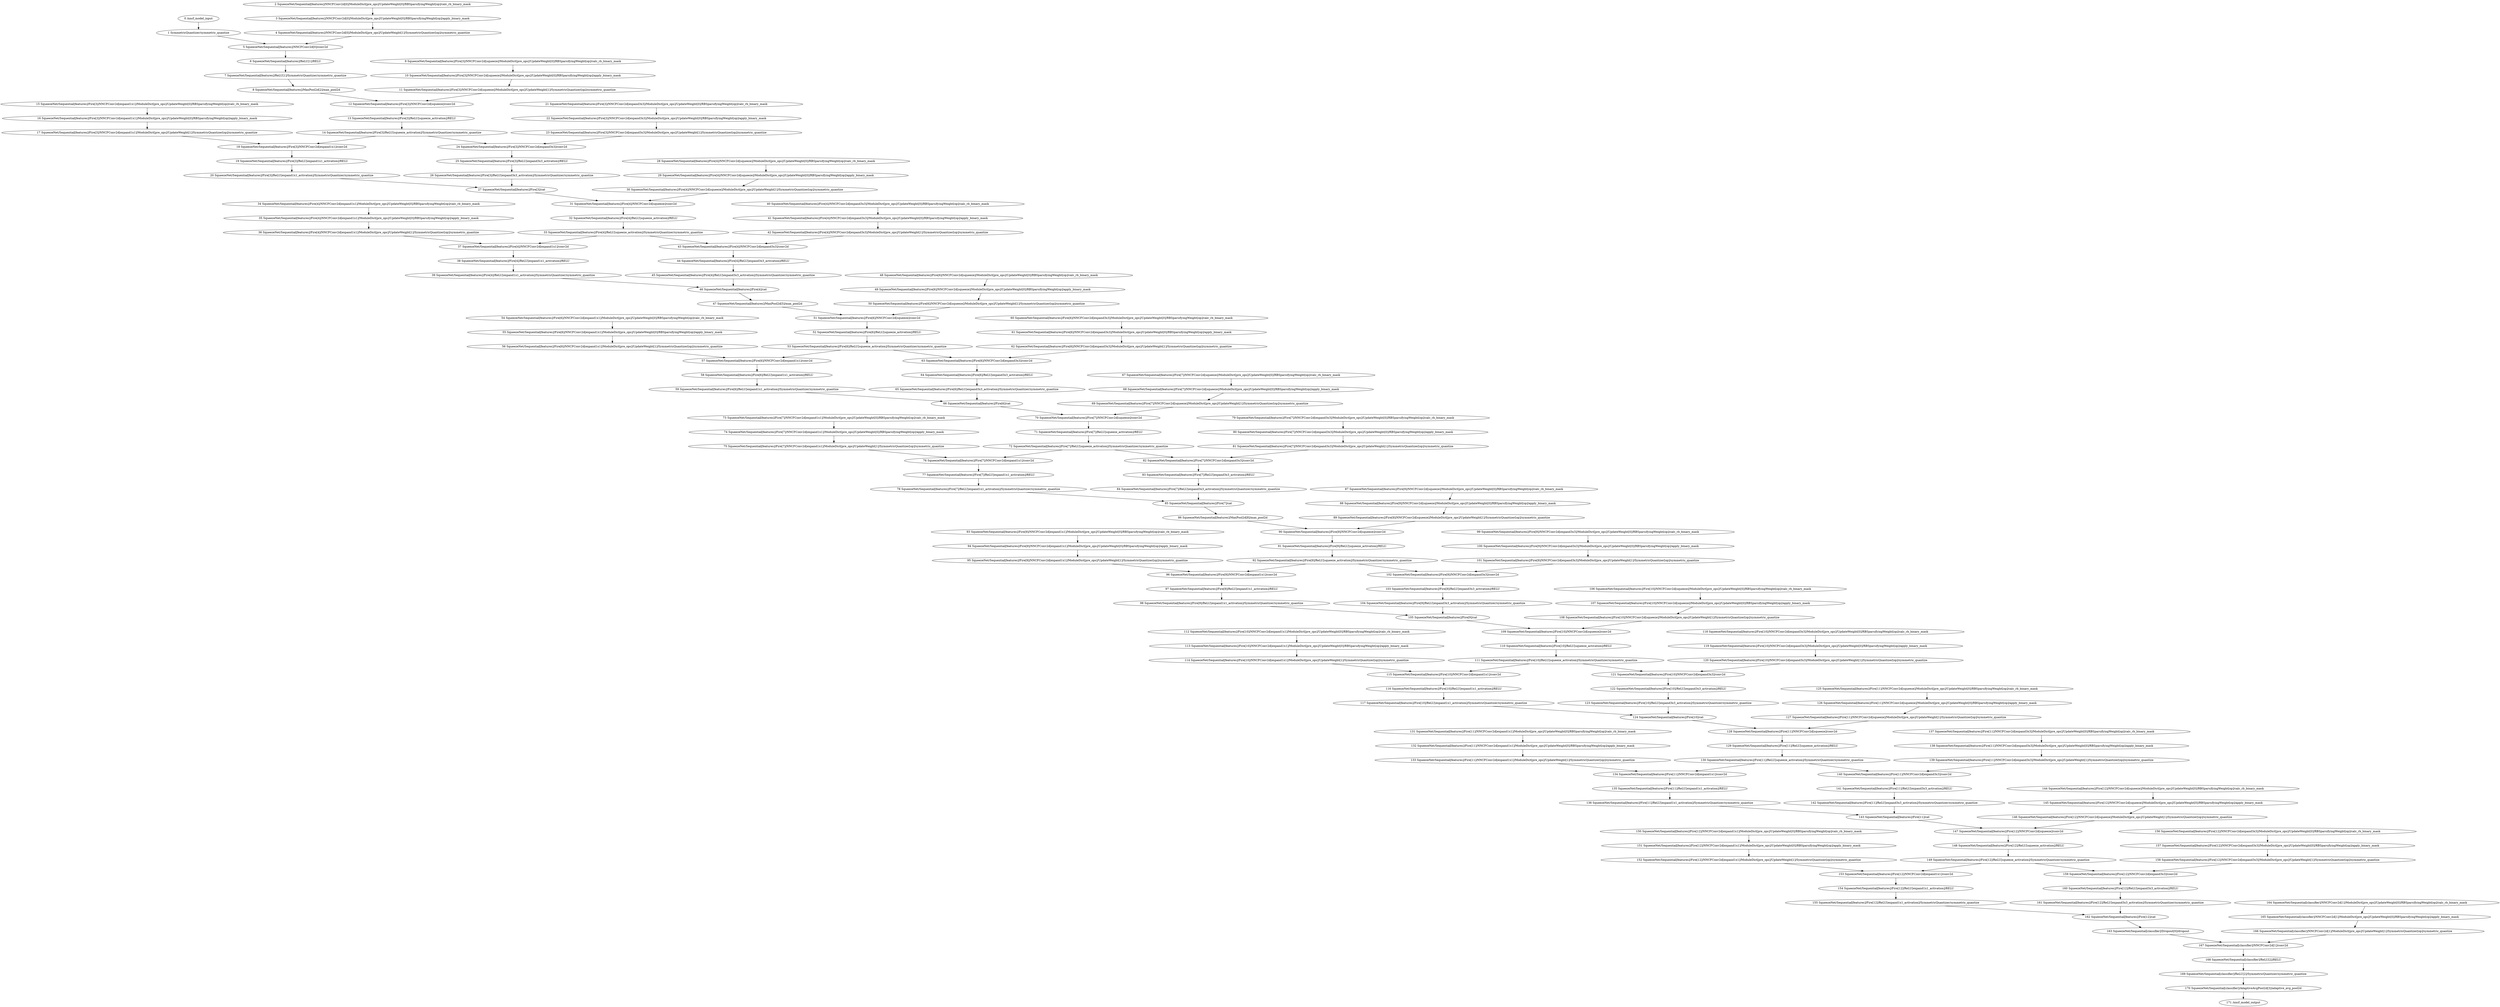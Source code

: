 strict digraph  {
"0 /nncf_model_input" [id=0, scope="", type=nncf_model_input];
"1 SymmetricQuantizer/symmetric_quantize" [id=1, scope=SymmetricQuantizer, type=symmetric_quantize];
"2 SqueezeNet/Sequential[features]/NNCFConv2d[0]/ModuleDict[pre_ops]/UpdateWeight[0]/RBSparsifyingWeight[op]/calc_rb_binary_mask" [id=2, scope="SqueezeNet/Sequential[features]/NNCFConv2d[0]/ModuleDict[pre_ops]/UpdateWeight[0]/RBSparsifyingWeight[op]", type=calc_rb_binary_mask];
"3 SqueezeNet/Sequential[features]/NNCFConv2d[0]/ModuleDict[pre_ops]/UpdateWeight[0]/RBSparsifyingWeight[op]/apply_binary_mask" [id=3, scope="SqueezeNet/Sequential[features]/NNCFConv2d[0]/ModuleDict[pre_ops]/UpdateWeight[0]/RBSparsifyingWeight[op]", type=apply_binary_mask];
"4 SqueezeNet/Sequential[features]/NNCFConv2d[0]/ModuleDict[pre_ops]/UpdateWeight[1]/SymmetricQuantizer[op]/symmetric_quantize" [id=4, scope="SqueezeNet/Sequential[features]/NNCFConv2d[0]/ModuleDict[pre_ops]/UpdateWeight[1]/SymmetricQuantizer[op]", type=symmetric_quantize];
"5 SqueezeNet/Sequential[features]/NNCFConv2d[0]/conv2d" [id=5, scope="SqueezeNet/Sequential[features]/NNCFConv2d[0]", type=conv2d];
"6 SqueezeNet/Sequential[features]/ReLU[1]/RELU" [id=6, scope="SqueezeNet/Sequential[features]/ReLU[1]", type=RELU];
"7 SqueezeNet/Sequential[features]/ReLU[1]/SymmetricQuantizer/symmetric_quantize" [id=7, scope="SqueezeNet/Sequential[features]/ReLU[1]/SymmetricQuantizer", type=symmetric_quantize];
"8 SqueezeNet/Sequential[features]/MaxPool2d[2]/max_pool2d" [id=8, scope="SqueezeNet/Sequential[features]/MaxPool2d[2]", type=max_pool2d];
"9 SqueezeNet/Sequential[features]/Fire[3]/NNCFConv2d[squeeze]/ModuleDict[pre_ops]/UpdateWeight[0]/RBSparsifyingWeight[op]/calc_rb_binary_mask" [id=9, scope="SqueezeNet/Sequential[features]/Fire[3]/NNCFConv2d[squeeze]/ModuleDict[pre_ops]/UpdateWeight[0]/RBSparsifyingWeight[op]", type=calc_rb_binary_mask];
"10 SqueezeNet/Sequential[features]/Fire[3]/NNCFConv2d[squeeze]/ModuleDict[pre_ops]/UpdateWeight[0]/RBSparsifyingWeight[op]/apply_binary_mask" [id=10, scope="SqueezeNet/Sequential[features]/Fire[3]/NNCFConv2d[squeeze]/ModuleDict[pre_ops]/UpdateWeight[0]/RBSparsifyingWeight[op]", type=apply_binary_mask];
"11 SqueezeNet/Sequential[features]/Fire[3]/NNCFConv2d[squeeze]/ModuleDict[pre_ops]/UpdateWeight[1]/SymmetricQuantizer[op]/symmetric_quantize" [id=11, scope="SqueezeNet/Sequential[features]/Fire[3]/NNCFConv2d[squeeze]/ModuleDict[pre_ops]/UpdateWeight[1]/SymmetricQuantizer[op]", type=symmetric_quantize];
"12 SqueezeNet/Sequential[features]/Fire[3]/NNCFConv2d[squeeze]/conv2d" [id=12, scope="SqueezeNet/Sequential[features]/Fire[3]/NNCFConv2d[squeeze]", type=conv2d];
"13 SqueezeNet/Sequential[features]/Fire[3]/ReLU[squeeze_activation]/RELU" [id=13, scope="SqueezeNet/Sequential[features]/Fire[3]/ReLU[squeeze_activation]", type=RELU];
"14 SqueezeNet/Sequential[features]/Fire[3]/ReLU[squeeze_activation]/SymmetricQuantizer/symmetric_quantize" [id=14, scope="SqueezeNet/Sequential[features]/Fire[3]/ReLU[squeeze_activation]/SymmetricQuantizer", type=symmetric_quantize];
"15 SqueezeNet/Sequential[features]/Fire[3]/NNCFConv2d[expand1x1]/ModuleDict[pre_ops]/UpdateWeight[0]/RBSparsifyingWeight[op]/calc_rb_binary_mask" [id=15, scope="SqueezeNet/Sequential[features]/Fire[3]/NNCFConv2d[expand1x1]/ModuleDict[pre_ops]/UpdateWeight[0]/RBSparsifyingWeight[op]", type=calc_rb_binary_mask];
"16 SqueezeNet/Sequential[features]/Fire[3]/NNCFConv2d[expand1x1]/ModuleDict[pre_ops]/UpdateWeight[0]/RBSparsifyingWeight[op]/apply_binary_mask" [id=16, scope="SqueezeNet/Sequential[features]/Fire[3]/NNCFConv2d[expand1x1]/ModuleDict[pre_ops]/UpdateWeight[0]/RBSparsifyingWeight[op]", type=apply_binary_mask];
"17 SqueezeNet/Sequential[features]/Fire[3]/NNCFConv2d[expand1x1]/ModuleDict[pre_ops]/UpdateWeight[1]/SymmetricQuantizer[op]/symmetric_quantize" [id=17, scope="SqueezeNet/Sequential[features]/Fire[3]/NNCFConv2d[expand1x1]/ModuleDict[pre_ops]/UpdateWeight[1]/SymmetricQuantizer[op]", type=symmetric_quantize];
"18 SqueezeNet/Sequential[features]/Fire[3]/NNCFConv2d[expand1x1]/conv2d" [id=18, scope="SqueezeNet/Sequential[features]/Fire[3]/NNCFConv2d[expand1x1]", type=conv2d];
"19 SqueezeNet/Sequential[features]/Fire[3]/ReLU[expand1x1_activation]/RELU" [id=19, scope="SqueezeNet/Sequential[features]/Fire[3]/ReLU[expand1x1_activation]", type=RELU];
"20 SqueezeNet/Sequential[features]/Fire[3]/ReLU[expand1x1_activation]/SymmetricQuantizer/symmetric_quantize" [id=20, scope="SqueezeNet/Sequential[features]/Fire[3]/ReLU[expand1x1_activation]/SymmetricQuantizer", type=symmetric_quantize];
"21 SqueezeNet/Sequential[features]/Fire[3]/NNCFConv2d[expand3x3]/ModuleDict[pre_ops]/UpdateWeight[0]/RBSparsifyingWeight[op]/calc_rb_binary_mask" [id=21, scope="SqueezeNet/Sequential[features]/Fire[3]/NNCFConv2d[expand3x3]/ModuleDict[pre_ops]/UpdateWeight[0]/RBSparsifyingWeight[op]", type=calc_rb_binary_mask];
"22 SqueezeNet/Sequential[features]/Fire[3]/NNCFConv2d[expand3x3]/ModuleDict[pre_ops]/UpdateWeight[0]/RBSparsifyingWeight[op]/apply_binary_mask" [id=22, scope="SqueezeNet/Sequential[features]/Fire[3]/NNCFConv2d[expand3x3]/ModuleDict[pre_ops]/UpdateWeight[0]/RBSparsifyingWeight[op]", type=apply_binary_mask];
"23 SqueezeNet/Sequential[features]/Fire[3]/NNCFConv2d[expand3x3]/ModuleDict[pre_ops]/UpdateWeight[1]/SymmetricQuantizer[op]/symmetric_quantize" [id=23, scope="SqueezeNet/Sequential[features]/Fire[3]/NNCFConv2d[expand3x3]/ModuleDict[pre_ops]/UpdateWeight[1]/SymmetricQuantizer[op]", type=symmetric_quantize];
"24 SqueezeNet/Sequential[features]/Fire[3]/NNCFConv2d[expand3x3]/conv2d" [id=24, scope="SqueezeNet/Sequential[features]/Fire[3]/NNCFConv2d[expand3x3]", type=conv2d];
"25 SqueezeNet/Sequential[features]/Fire[3]/ReLU[expand3x3_activation]/RELU" [id=25, scope="SqueezeNet/Sequential[features]/Fire[3]/ReLU[expand3x3_activation]", type=RELU];
"26 SqueezeNet/Sequential[features]/Fire[3]/ReLU[expand3x3_activation]/SymmetricQuantizer/symmetric_quantize" [id=26, scope="SqueezeNet/Sequential[features]/Fire[3]/ReLU[expand3x3_activation]/SymmetricQuantizer", type=symmetric_quantize];
"27 SqueezeNet/Sequential[features]/Fire[3]/cat" [id=27, scope="SqueezeNet/Sequential[features]/Fire[3]", type=cat];
"28 SqueezeNet/Sequential[features]/Fire[4]/NNCFConv2d[squeeze]/ModuleDict[pre_ops]/UpdateWeight[0]/RBSparsifyingWeight[op]/calc_rb_binary_mask" [id=28, scope="SqueezeNet/Sequential[features]/Fire[4]/NNCFConv2d[squeeze]/ModuleDict[pre_ops]/UpdateWeight[0]/RBSparsifyingWeight[op]", type=calc_rb_binary_mask];
"29 SqueezeNet/Sequential[features]/Fire[4]/NNCFConv2d[squeeze]/ModuleDict[pre_ops]/UpdateWeight[0]/RBSparsifyingWeight[op]/apply_binary_mask" [id=29, scope="SqueezeNet/Sequential[features]/Fire[4]/NNCFConv2d[squeeze]/ModuleDict[pre_ops]/UpdateWeight[0]/RBSparsifyingWeight[op]", type=apply_binary_mask];
"30 SqueezeNet/Sequential[features]/Fire[4]/NNCFConv2d[squeeze]/ModuleDict[pre_ops]/UpdateWeight[1]/SymmetricQuantizer[op]/symmetric_quantize" [id=30, scope="SqueezeNet/Sequential[features]/Fire[4]/NNCFConv2d[squeeze]/ModuleDict[pre_ops]/UpdateWeight[1]/SymmetricQuantizer[op]", type=symmetric_quantize];
"31 SqueezeNet/Sequential[features]/Fire[4]/NNCFConv2d[squeeze]/conv2d" [id=31, scope="SqueezeNet/Sequential[features]/Fire[4]/NNCFConv2d[squeeze]", type=conv2d];
"32 SqueezeNet/Sequential[features]/Fire[4]/ReLU[squeeze_activation]/RELU" [id=32, scope="SqueezeNet/Sequential[features]/Fire[4]/ReLU[squeeze_activation]", type=RELU];
"33 SqueezeNet/Sequential[features]/Fire[4]/ReLU[squeeze_activation]/SymmetricQuantizer/symmetric_quantize" [id=33, scope="SqueezeNet/Sequential[features]/Fire[4]/ReLU[squeeze_activation]/SymmetricQuantizer", type=symmetric_quantize];
"34 SqueezeNet/Sequential[features]/Fire[4]/NNCFConv2d[expand1x1]/ModuleDict[pre_ops]/UpdateWeight[0]/RBSparsifyingWeight[op]/calc_rb_binary_mask" [id=34, scope="SqueezeNet/Sequential[features]/Fire[4]/NNCFConv2d[expand1x1]/ModuleDict[pre_ops]/UpdateWeight[0]/RBSparsifyingWeight[op]", type=calc_rb_binary_mask];
"35 SqueezeNet/Sequential[features]/Fire[4]/NNCFConv2d[expand1x1]/ModuleDict[pre_ops]/UpdateWeight[0]/RBSparsifyingWeight[op]/apply_binary_mask" [id=35, scope="SqueezeNet/Sequential[features]/Fire[4]/NNCFConv2d[expand1x1]/ModuleDict[pre_ops]/UpdateWeight[0]/RBSparsifyingWeight[op]", type=apply_binary_mask];
"36 SqueezeNet/Sequential[features]/Fire[4]/NNCFConv2d[expand1x1]/ModuleDict[pre_ops]/UpdateWeight[1]/SymmetricQuantizer[op]/symmetric_quantize" [id=36, scope="SqueezeNet/Sequential[features]/Fire[4]/NNCFConv2d[expand1x1]/ModuleDict[pre_ops]/UpdateWeight[1]/SymmetricQuantizer[op]", type=symmetric_quantize];
"37 SqueezeNet/Sequential[features]/Fire[4]/NNCFConv2d[expand1x1]/conv2d" [id=37, scope="SqueezeNet/Sequential[features]/Fire[4]/NNCFConv2d[expand1x1]", type=conv2d];
"38 SqueezeNet/Sequential[features]/Fire[4]/ReLU[expand1x1_activation]/RELU" [id=38, scope="SqueezeNet/Sequential[features]/Fire[4]/ReLU[expand1x1_activation]", type=RELU];
"39 SqueezeNet/Sequential[features]/Fire[4]/ReLU[expand1x1_activation]/SymmetricQuantizer/symmetric_quantize" [id=39, scope="SqueezeNet/Sequential[features]/Fire[4]/ReLU[expand1x1_activation]/SymmetricQuantizer", type=symmetric_quantize];
"40 SqueezeNet/Sequential[features]/Fire[4]/NNCFConv2d[expand3x3]/ModuleDict[pre_ops]/UpdateWeight[0]/RBSparsifyingWeight[op]/calc_rb_binary_mask" [id=40, scope="SqueezeNet/Sequential[features]/Fire[4]/NNCFConv2d[expand3x3]/ModuleDict[pre_ops]/UpdateWeight[0]/RBSparsifyingWeight[op]", type=calc_rb_binary_mask];
"41 SqueezeNet/Sequential[features]/Fire[4]/NNCFConv2d[expand3x3]/ModuleDict[pre_ops]/UpdateWeight[0]/RBSparsifyingWeight[op]/apply_binary_mask" [id=41, scope="SqueezeNet/Sequential[features]/Fire[4]/NNCFConv2d[expand3x3]/ModuleDict[pre_ops]/UpdateWeight[0]/RBSparsifyingWeight[op]", type=apply_binary_mask];
"42 SqueezeNet/Sequential[features]/Fire[4]/NNCFConv2d[expand3x3]/ModuleDict[pre_ops]/UpdateWeight[1]/SymmetricQuantizer[op]/symmetric_quantize" [id=42, scope="SqueezeNet/Sequential[features]/Fire[4]/NNCFConv2d[expand3x3]/ModuleDict[pre_ops]/UpdateWeight[1]/SymmetricQuantizer[op]", type=symmetric_quantize];
"43 SqueezeNet/Sequential[features]/Fire[4]/NNCFConv2d[expand3x3]/conv2d" [id=43, scope="SqueezeNet/Sequential[features]/Fire[4]/NNCFConv2d[expand3x3]", type=conv2d];
"44 SqueezeNet/Sequential[features]/Fire[4]/ReLU[expand3x3_activation]/RELU" [id=44, scope="SqueezeNet/Sequential[features]/Fire[4]/ReLU[expand3x3_activation]", type=RELU];
"45 SqueezeNet/Sequential[features]/Fire[4]/ReLU[expand3x3_activation]/SymmetricQuantizer/symmetric_quantize" [id=45, scope="SqueezeNet/Sequential[features]/Fire[4]/ReLU[expand3x3_activation]/SymmetricQuantizer", type=symmetric_quantize];
"46 SqueezeNet/Sequential[features]/Fire[4]/cat" [id=46, scope="SqueezeNet/Sequential[features]/Fire[4]", type=cat];
"47 SqueezeNet/Sequential[features]/MaxPool2d[5]/max_pool2d" [id=47, scope="SqueezeNet/Sequential[features]/MaxPool2d[5]", type=max_pool2d];
"48 SqueezeNet/Sequential[features]/Fire[6]/NNCFConv2d[squeeze]/ModuleDict[pre_ops]/UpdateWeight[0]/RBSparsifyingWeight[op]/calc_rb_binary_mask" [id=48, scope="SqueezeNet/Sequential[features]/Fire[6]/NNCFConv2d[squeeze]/ModuleDict[pre_ops]/UpdateWeight[0]/RBSparsifyingWeight[op]", type=calc_rb_binary_mask];
"49 SqueezeNet/Sequential[features]/Fire[6]/NNCFConv2d[squeeze]/ModuleDict[pre_ops]/UpdateWeight[0]/RBSparsifyingWeight[op]/apply_binary_mask" [id=49, scope="SqueezeNet/Sequential[features]/Fire[6]/NNCFConv2d[squeeze]/ModuleDict[pre_ops]/UpdateWeight[0]/RBSparsifyingWeight[op]", type=apply_binary_mask];
"50 SqueezeNet/Sequential[features]/Fire[6]/NNCFConv2d[squeeze]/ModuleDict[pre_ops]/UpdateWeight[1]/SymmetricQuantizer[op]/symmetric_quantize" [id=50, scope="SqueezeNet/Sequential[features]/Fire[6]/NNCFConv2d[squeeze]/ModuleDict[pre_ops]/UpdateWeight[1]/SymmetricQuantizer[op]", type=symmetric_quantize];
"51 SqueezeNet/Sequential[features]/Fire[6]/NNCFConv2d[squeeze]/conv2d" [id=51, scope="SqueezeNet/Sequential[features]/Fire[6]/NNCFConv2d[squeeze]", type=conv2d];
"52 SqueezeNet/Sequential[features]/Fire[6]/ReLU[squeeze_activation]/RELU" [id=52, scope="SqueezeNet/Sequential[features]/Fire[6]/ReLU[squeeze_activation]", type=RELU];
"53 SqueezeNet/Sequential[features]/Fire[6]/ReLU[squeeze_activation]/SymmetricQuantizer/symmetric_quantize" [id=53, scope="SqueezeNet/Sequential[features]/Fire[6]/ReLU[squeeze_activation]/SymmetricQuantizer", type=symmetric_quantize];
"54 SqueezeNet/Sequential[features]/Fire[6]/NNCFConv2d[expand1x1]/ModuleDict[pre_ops]/UpdateWeight[0]/RBSparsifyingWeight[op]/calc_rb_binary_mask" [id=54, scope="SqueezeNet/Sequential[features]/Fire[6]/NNCFConv2d[expand1x1]/ModuleDict[pre_ops]/UpdateWeight[0]/RBSparsifyingWeight[op]", type=calc_rb_binary_mask];
"55 SqueezeNet/Sequential[features]/Fire[6]/NNCFConv2d[expand1x1]/ModuleDict[pre_ops]/UpdateWeight[0]/RBSparsifyingWeight[op]/apply_binary_mask" [id=55, scope="SqueezeNet/Sequential[features]/Fire[6]/NNCFConv2d[expand1x1]/ModuleDict[pre_ops]/UpdateWeight[0]/RBSparsifyingWeight[op]", type=apply_binary_mask];
"56 SqueezeNet/Sequential[features]/Fire[6]/NNCFConv2d[expand1x1]/ModuleDict[pre_ops]/UpdateWeight[1]/SymmetricQuantizer[op]/symmetric_quantize" [id=56, scope="SqueezeNet/Sequential[features]/Fire[6]/NNCFConv2d[expand1x1]/ModuleDict[pre_ops]/UpdateWeight[1]/SymmetricQuantizer[op]", type=symmetric_quantize];
"57 SqueezeNet/Sequential[features]/Fire[6]/NNCFConv2d[expand1x1]/conv2d" [id=57, scope="SqueezeNet/Sequential[features]/Fire[6]/NNCFConv2d[expand1x1]", type=conv2d];
"58 SqueezeNet/Sequential[features]/Fire[6]/ReLU[expand1x1_activation]/RELU" [id=58, scope="SqueezeNet/Sequential[features]/Fire[6]/ReLU[expand1x1_activation]", type=RELU];
"59 SqueezeNet/Sequential[features]/Fire[6]/ReLU[expand1x1_activation]/SymmetricQuantizer/symmetric_quantize" [id=59, scope="SqueezeNet/Sequential[features]/Fire[6]/ReLU[expand1x1_activation]/SymmetricQuantizer", type=symmetric_quantize];
"60 SqueezeNet/Sequential[features]/Fire[6]/NNCFConv2d[expand3x3]/ModuleDict[pre_ops]/UpdateWeight[0]/RBSparsifyingWeight[op]/calc_rb_binary_mask" [id=60, scope="SqueezeNet/Sequential[features]/Fire[6]/NNCFConv2d[expand3x3]/ModuleDict[pre_ops]/UpdateWeight[0]/RBSparsifyingWeight[op]", type=calc_rb_binary_mask];
"61 SqueezeNet/Sequential[features]/Fire[6]/NNCFConv2d[expand3x3]/ModuleDict[pre_ops]/UpdateWeight[0]/RBSparsifyingWeight[op]/apply_binary_mask" [id=61, scope="SqueezeNet/Sequential[features]/Fire[6]/NNCFConv2d[expand3x3]/ModuleDict[pre_ops]/UpdateWeight[0]/RBSparsifyingWeight[op]", type=apply_binary_mask];
"62 SqueezeNet/Sequential[features]/Fire[6]/NNCFConv2d[expand3x3]/ModuleDict[pre_ops]/UpdateWeight[1]/SymmetricQuantizer[op]/symmetric_quantize" [id=62, scope="SqueezeNet/Sequential[features]/Fire[6]/NNCFConv2d[expand3x3]/ModuleDict[pre_ops]/UpdateWeight[1]/SymmetricQuantizer[op]", type=symmetric_quantize];
"63 SqueezeNet/Sequential[features]/Fire[6]/NNCFConv2d[expand3x3]/conv2d" [id=63, scope="SqueezeNet/Sequential[features]/Fire[6]/NNCFConv2d[expand3x3]", type=conv2d];
"64 SqueezeNet/Sequential[features]/Fire[6]/ReLU[expand3x3_activation]/RELU" [id=64, scope="SqueezeNet/Sequential[features]/Fire[6]/ReLU[expand3x3_activation]", type=RELU];
"65 SqueezeNet/Sequential[features]/Fire[6]/ReLU[expand3x3_activation]/SymmetricQuantizer/symmetric_quantize" [id=65, scope="SqueezeNet/Sequential[features]/Fire[6]/ReLU[expand3x3_activation]/SymmetricQuantizer", type=symmetric_quantize];
"66 SqueezeNet/Sequential[features]/Fire[6]/cat" [id=66, scope="SqueezeNet/Sequential[features]/Fire[6]", type=cat];
"67 SqueezeNet/Sequential[features]/Fire[7]/NNCFConv2d[squeeze]/ModuleDict[pre_ops]/UpdateWeight[0]/RBSparsifyingWeight[op]/calc_rb_binary_mask" [id=67, scope="SqueezeNet/Sequential[features]/Fire[7]/NNCFConv2d[squeeze]/ModuleDict[pre_ops]/UpdateWeight[0]/RBSparsifyingWeight[op]", type=calc_rb_binary_mask];
"68 SqueezeNet/Sequential[features]/Fire[7]/NNCFConv2d[squeeze]/ModuleDict[pre_ops]/UpdateWeight[0]/RBSparsifyingWeight[op]/apply_binary_mask" [id=68, scope="SqueezeNet/Sequential[features]/Fire[7]/NNCFConv2d[squeeze]/ModuleDict[pre_ops]/UpdateWeight[0]/RBSparsifyingWeight[op]", type=apply_binary_mask];
"69 SqueezeNet/Sequential[features]/Fire[7]/NNCFConv2d[squeeze]/ModuleDict[pre_ops]/UpdateWeight[1]/SymmetricQuantizer[op]/symmetric_quantize" [id=69, scope="SqueezeNet/Sequential[features]/Fire[7]/NNCFConv2d[squeeze]/ModuleDict[pre_ops]/UpdateWeight[1]/SymmetricQuantizer[op]", type=symmetric_quantize];
"70 SqueezeNet/Sequential[features]/Fire[7]/NNCFConv2d[squeeze]/conv2d" [id=70, scope="SqueezeNet/Sequential[features]/Fire[7]/NNCFConv2d[squeeze]", type=conv2d];
"71 SqueezeNet/Sequential[features]/Fire[7]/ReLU[squeeze_activation]/RELU" [id=71, scope="SqueezeNet/Sequential[features]/Fire[7]/ReLU[squeeze_activation]", type=RELU];
"72 SqueezeNet/Sequential[features]/Fire[7]/ReLU[squeeze_activation]/SymmetricQuantizer/symmetric_quantize" [id=72, scope="SqueezeNet/Sequential[features]/Fire[7]/ReLU[squeeze_activation]/SymmetricQuantizer", type=symmetric_quantize];
"73 SqueezeNet/Sequential[features]/Fire[7]/NNCFConv2d[expand1x1]/ModuleDict[pre_ops]/UpdateWeight[0]/RBSparsifyingWeight[op]/calc_rb_binary_mask" [id=73, scope="SqueezeNet/Sequential[features]/Fire[7]/NNCFConv2d[expand1x1]/ModuleDict[pre_ops]/UpdateWeight[0]/RBSparsifyingWeight[op]", type=calc_rb_binary_mask];
"74 SqueezeNet/Sequential[features]/Fire[7]/NNCFConv2d[expand1x1]/ModuleDict[pre_ops]/UpdateWeight[0]/RBSparsifyingWeight[op]/apply_binary_mask" [id=74, scope="SqueezeNet/Sequential[features]/Fire[7]/NNCFConv2d[expand1x1]/ModuleDict[pre_ops]/UpdateWeight[0]/RBSparsifyingWeight[op]", type=apply_binary_mask];
"75 SqueezeNet/Sequential[features]/Fire[7]/NNCFConv2d[expand1x1]/ModuleDict[pre_ops]/UpdateWeight[1]/SymmetricQuantizer[op]/symmetric_quantize" [id=75, scope="SqueezeNet/Sequential[features]/Fire[7]/NNCFConv2d[expand1x1]/ModuleDict[pre_ops]/UpdateWeight[1]/SymmetricQuantizer[op]", type=symmetric_quantize];
"76 SqueezeNet/Sequential[features]/Fire[7]/NNCFConv2d[expand1x1]/conv2d" [id=76, scope="SqueezeNet/Sequential[features]/Fire[7]/NNCFConv2d[expand1x1]", type=conv2d];
"77 SqueezeNet/Sequential[features]/Fire[7]/ReLU[expand1x1_activation]/RELU" [id=77, scope="SqueezeNet/Sequential[features]/Fire[7]/ReLU[expand1x1_activation]", type=RELU];
"78 SqueezeNet/Sequential[features]/Fire[7]/ReLU[expand1x1_activation]/SymmetricQuantizer/symmetric_quantize" [id=78, scope="SqueezeNet/Sequential[features]/Fire[7]/ReLU[expand1x1_activation]/SymmetricQuantizer", type=symmetric_quantize];
"79 SqueezeNet/Sequential[features]/Fire[7]/NNCFConv2d[expand3x3]/ModuleDict[pre_ops]/UpdateWeight[0]/RBSparsifyingWeight[op]/calc_rb_binary_mask" [id=79, scope="SqueezeNet/Sequential[features]/Fire[7]/NNCFConv2d[expand3x3]/ModuleDict[pre_ops]/UpdateWeight[0]/RBSparsifyingWeight[op]", type=calc_rb_binary_mask];
"80 SqueezeNet/Sequential[features]/Fire[7]/NNCFConv2d[expand3x3]/ModuleDict[pre_ops]/UpdateWeight[0]/RBSparsifyingWeight[op]/apply_binary_mask" [id=80, scope="SqueezeNet/Sequential[features]/Fire[7]/NNCFConv2d[expand3x3]/ModuleDict[pre_ops]/UpdateWeight[0]/RBSparsifyingWeight[op]", type=apply_binary_mask];
"81 SqueezeNet/Sequential[features]/Fire[7]/NNCFConv2d[expand3x3]/ModuleDict[pre_ops]/UpdateWeight[1]/SymmetricQuantizer[op]/symmetric_quantize" [id=81, scope="SqueezeNet/Sequential[features]/Fire[7]/NNCFConv2d[expand3x3]/ModuleDict[pre_ops]/UpdateWeight[1]/SymmetricQuantizer[op]", type=symmetric_quantize];
"82 SqueezeNet/Sequential[features]/Fire[7]/NNCFConv2d[expand3x3]/conv2d" [id=82, scope="SqueezeNet/Sequential[features]/Fire[7]/NNCFConv2d[expand3x3]", type=conv2d];
"83 SqueezeNet/Sequential[features]/Fire[7]/ReLU[expand3x3_activation]/RELU" [id=83, scope="SqueezeNet/Sequential[features]/Fire[7]/ReLU[expand3x3_activation]", type=RELU];
"84 SqueezeNet/Sequential[features]/Fire[7]/ReLU[expand3x3_activation]/SymmetricQuantizer/symmetric_quantize" [id=84, scope="SqueezeNet/Sequential[features]/Fire[7]/ReLU[expand3x3_activation]/SymmetricQuantizer", type=symmetric_quantize];
"85 SqueezeNet/Sequential[features]/Fire[7]/cat" [id=85, scope="SqueezeNet/Sequential[features]/Fire[7]", type=cat];
"86 SqueezeNet/Sequential[features]/MaxPool2d[8]/max_pool2d" [id=86, scope="SqueezeNet/Sequential[features]/MaxPool2d[8]", type=max_pool2d];
"87 SqueezeNet/Sequential[features]/Fire[9]/NNCFConv2d[squeeze]/ModuleDict[pre_ops]/UpdateWeight[0]/RBSparsifyingWeight[op]/calc_rb_binary_mask" [id=87, scope="SqueezeNet/Sequential[features]/Fire[9]/NNCFConv2d[squeeze]/ModuleDict[pre_ops]/UpdateWeight[0]/RBSparsifyingWeight[op]", type=calc_rb_binary_mask];
"88 SqueezeNet/Sequential[features]/Fire[9]/NNCFConv2d[squeeze]/ModuleDict[pre_ops]/UpdateWeight[0]/RBSparsifyingWeight[op]/apply_binary_mask" [id=88, scope="SqueezeNet/Sequential[features]/Fire[9]/NNCFConv2d[squeeze]/ModuleDict[pre_ops]/UpdateWeight[0]/RBSparsifyingWeight[op]", type=apply_binary_mask];
"89 SqueezeNet/Sequential[features]/Fire[9]/NNCFConv2d[squeeze]/ModuleDict[pre_ops]/UpdateWeight[1]/SymmetricQuantizer[op]/symmetric_quantize" [id=89, scope="SqueezeNet/Sequential[features]/Fire[9]/NNCFConv2d[squeeze]/ModuleDict[pre_ops]/UpdateWeight[1]/SymmetricQuantizer[op]", type=symmetric_quantize];
"90 SqueezeNet/Sequential[features]/Fire[9]/NNCFConv2d[squeeze]/conv2d" [id=90, scope="SqueezeNet/Sequential[features]/Fire[9]/NNCFConv2d[squeeze]", type=conv2d];
"91 SqueezeNet/Sequential[features]/Fire[9]/ReLU[squeeze_activation]/RELU" [id=91, scope="SqueezeNet/Sequential[features]/Fire[9]/ReLU[squeeze_activation]", type=RELU];
"92 SqueezeNet/Sequential[features]/Fire[9]/ReLU[squeeze_activation]/SymmetricQuantizer/symmetric_quantize" [id=92, scope="SqueezeNet/Sequential[features]/Fire[9]/ReLU[squeeze_activation]/SymmetricQuantizer", type=symmetric_quantize];
"93 SqueezeNet/Sequential[features]/Fire[9]/NNCFConv2d[expand1x1]/ModuleDict[pre_ops]/UpdateWeight[0]/RBSparsifyingWeight[op]/calc_rb_binary_mask" [id=93, scope="SqueezeNet/Sequential[features]/Fire[9]/NNCFConv2d[expand1x1]/ModuleDict[pre_ops]/UpdateWeight[0]/RBSparsifyingWeight[op]", type=calc_rb_binary_mask];
"94 SqueezeNet/Sequential[features]/Fire[9]/NNCFConv2d[expand1x1]/ModuleDict[pre_ops]/UpdateWeight[0]/RBSparsifyingWeight[op]/apply_binary_mask" [id=94, scope="SqueezeNet/Sequential[features]/Fire[9]/NNCFConv2d[expand1x1]/ModuleDict[pre_ops]/UpdateWeight[0]/RBSparsifyingWeight[op]", type=apply_binary_mask];
"95 SqueezeNet/Sequential[features]/Fire[9]/NNCFConv2d[expand1x1]/ModuleDict[pre_ops]/UpdateWeight[1]/SymmetricQuantizer[op]/symmetric_quantize" [id=95, scope="SqueezeNet/Sequential[features]/Fire[9]/NNCFConv2d[expand1x1]/ModuleDict[pre_ops]/UpdateWeight[1]/SymmetricQuantizer[op]", type=symmetric_quantize];
"96 SqueezeNet/Sequential[features]/Fire[9]/NNCFConv2d[expand1x1]/conv2d" [id=96, scope="SqueezeNet/Sequential[features]/Fire[9]/NNCFConv2d[expand1x1]", type=conv2d];
"97 SqueezeNet/Sequential[features]/Fire[9]/ReLU[expand1x1_activation]/RELU" [id=97, scope="SqueezeNet/Sequential[features]/Fire[9]/ReLU[expand1x1_activation]", type=RELU];
"98 SqueezeNet/Sequential[features]/Fire[9]/ReLU[expand1x1_activation]/SymmetricQuantizer/symmetric_quantize" [id=98, scope="SqueezeNet/Sequential[features]/Fire[9]/ReLU[expand1x1_activation]/SymmetricQuantizer", type=symmetric_quantize];
"99 SqueezeNet/Sequential[features]/Fire[9]/NNCFConv2d[expand3x3]/ModuleDict[pre_ops]/UpdateWeight[0]/RBSparsifyingWeight[op]/calc_rb_binary_mask" [id=99, scope="SqueezeNet/Sequential[features]/Fire[9]/NNCFConv2d[expand3x3]/ModuleDict[pre_ops]/UpdateWeight[0]/RBSparsifyingWeight[op]", type=calc_rb_binary_mask];
"100 SqueezeNet/Sequential[features]/Fire[9]/NNCFConv2d[expand3x3]/ModuleDict[pre_ops]/UpdateWeight[0]/RBSparsifyingWeight[op]/apply_binary_mask" [id=100, scope="SqueezeNet/Sequential[features]/Fire[9]/NNCFConv2d[expand3x3]/ModuleDict[pre_ops]/UpdateWeight[0]/RBSparsifyingWeight[op]", type=apply_binary_mask];
"101 SqueezeNet/Sequential[features]/Fire[9]/NNCFConv2d[expand3x3]/ModuleDict[pre_ops]/UpdateWeight[1]/SymmetricQuantizer[op]/symmetric_quantize" [id=101, scope="SqueezeNet/Sequential[features]/Fire[9]/NNCFConv2d[expand3x3]/ModuleDict[pre_ops]/UpdateWeight[1]/SymmetricQuantizer[op]", type=symmetric_quantize];
"102 SqueezeNet/Sequential[features]/Fire[9]/NNCFConv2d[expand3x3]/conv2d" [id=102, scope="SqueezeNet/Sequential[features]/Fire[9]/NNCFConv2d[expand3x3]", type=conv2d];
"103 SqueezeNet/Sequential[features]/Fire[9]/ReLU[expand3x3_activation]/RELU" [id=103, scope="SqueezeNet/Sequential[features]/Fire[9]/ReLU[expand3x3_activation]", type=RELU];
"104 SqueezeNet/Sequential[features]/Fire[9]/ReLU[expand3x3_activation]/SymmetricQuantizer/symmetric_quantize" [id=104, scope="SqueezeNet/Sequential[features]/Fire[9]/ReLU[expand3x3_activation]/SymmetricQuantizer", type=symmetric_quantize];
"105 SqueezeNet/Sequential[features]/Fire[9]/cat" [id=105, scope="SqueezeNet/Sequential[features]/Fire[9]", type=cat];
"106 SqueezeNet/Sequential[features]/Fire[10]/NNCFConv2d[squeeze]/ModuleDict[pre_ops]/UpdateWeight[0]/RBSparsifyingWeight[op]/calc_rb_binary_mask" [id=106, scope="SqueezeNet/Sequential[features]/Fire[10]/NNCFConv2d[squeeze]/ModuleDict[pre_ops]/UpdateWeight[0]/RBSparsifyingWeight[op]", type=calc_rb_binary_mask];
"107 SqueezeNet/Sequential[features]/Fire[10]/NNCFConv2d[squeeze]/ModuleDict[pre_ops]/UpdateWeight[0]/RBSparsifyingWeight[op]/apply_binary_mask" [id=107, scope="SqueezeNet/Sequential[features]/Fire[10]/NNCFConv2d[squeeze]/ModuleDict[pre_ops]/UpdateWeight[0]/RBSparsifyingWeight[op]", type=apply_binary_mask];
"108 SqueezeNet/Sequential[features]/Fire[10]/NNCFConv2d[squeeze]/ModuleDict[pre_ops]/UpdateWeight[1]/SymmetricQuantizer[op]/symmetric_quantize" [id=108, scope="SqueezeNet/Sequential[features]/Fire[10]/NNCFConv2d[squeeze]/ModuleDict[pre_ops]/UpdateWeight[1]/SymmetricQuantizer[op]", type=symmetric_quantize];
"109 SqueezeNet/Sequential[features]/Fire[10]/NNCFConv2d[squeeze]/conv2d" [id=109, scope="SqueezeNet/Sequential[features]/Fire[10]/NNCFConv2d[squeeze]", type=conv2d];
"110 SqueezeNet/Sequential[features]/Fire[10]/ReLU[squeeze_activation]/RELU" [id=110, scope="SqueezeNet/Sequential[features]/Fire[10]/ReLU[squeeze_activation]", type=RELU];
"111 SqueezeNet/Sequential[features]/Fire[10]/ReLU[squeeze_activation]/SymmetricQuantizer/symmetric_quantize" [id=111, scope="SqueezeNet/Sequential[features]/Fire[10]/ReLU[squeeze_activation]/SymmetricQuantizer", type=symmetric_quantize];
"112 SqueezeNet/Sequential[features]/Fire[10]/NNCFConv2d[expand1x1]/ModuleDict[pre_ops]/UpdateWeight[0]/RBSparsifyingWeight[op]/calc_rb_binary_mask" [id=112, scope="SqueezeNet/Sequential[features]/Fire[10]/NNCFConv2d[expand1x1]/ModuleDict[pre_ops]/UpdateWeight[0]/RBSparsifyingWeight[op]", type=calc_rb_binary_mask];
"113 SqueezeNet/Sequential[features]/Fire[10]/NNCFConv2d[expand1x1]/ModuleDict[pre_ops]/UpdateWeight[0]/RBSparsifyingWeight[op]/apply_binary_mask" [id=113, scope="SqueezeNet/Sequential[features]/Fire[10]/NNCFConv2d[expand1x1]/ModuleDict[pre_ops]/UpdateWeight[0]/RBSparsifyingWeight[op]", type=apply_binary_mask];
"114 SqueezeNet/Sequential[features]/Fire[10]/NNCFConv2d[expand1x1]/ModuleDict[pre_ops]/UpdateWeight[1]/SymmetricQuantizer[op]/symmetric_quantize" [id=114, scope="SqueezeNet/Sequential[features]/Fire[10]/NNCFConv2d[expand1x1]/ModuleDict[pre_ops]/UpdateWeight[1]/SymmetricQuantizer[op]", type=symmetric_quantize];
"115 SqueezeNet/Sequential[features]/Fire[10]/NNCFConv2d[expand1x1]/conv2d" [id=115, scope="SqueezeNet/Sequential[features]/Fire[10]/NNCFConv2d[expand1x1]", type=conv2d];
"116 SqueezeNet/Sequential[features]/Fire[10]/ReLU[expand1x1_activation]/RELU" [id=116, scope="SqueezeNet/Sequential[features]/Fire[10]/ReLU[expand1x1_activation]", type=RELU];
"117 SqueezeNet/Sequential[features]/Fire[10]/ReLU[expand1x1_activation]/SymmetricQuantizer/symmetric_quantize" [id=117, scope="SqueezeNet/Sequential[features]/Fire[10]/ReLU[expand1x1_activation]/SymmetricQuantizer", type=symmetric_quantize];
"118 SqueezeNet/Sequential[features]/Fire[10]/NNCFConv2d[expand3x3]/ModuleDict[pre_ops]/UpdateWeight[0]/RBSparsifyingWeight[op]/calc_rb_binary_mask" [id=118, scope="SqueezeNet/Sequential[features]/Fire[10]/NNCFConv2d[expand3x3]/ModuleDict[pre_ops]/UpdateWeight[0]/RBSparsifyingWeight[op]", type=calc_rb_binary_mask];
"119 SqueezeNet/Sequential[features]/Fire[10]/NNCFConv2d[expand3x3]/ModuleDict[pre_ops]/UpdateWeight[0]/RBSparsifyingWeight[op]/apply_binary_mask" [id=119, scope="SqueezeNet/Sequential[features]/Fire[10]/NNCFConv2d[expand3x3]/ModuleDict[pre_ops]/UpdateWeight[0]/RBSparsifyingWeight[op]", type=apply_binary_mask];
"120 SqueezeNet/Sequential[features]/Fire[10]/NNCFConv2d[expand3x3]/ModuleDict[pre_ops]/UpdateWeight[1]/SymmetricQuantizer[op]/symmetric_quantize" [id=120, scope="SqueezeNet/Sequential[features]/Fire[10]/NNCFConv2d[expand3x3]/ModuleDict[pre_ops]/UpdateWeight[1]/SymmetricQuantizer[op]", type=symmetric_quantize];
"121 SqueezeNet/Sequential[features]/Fire[10]/NNCFConv2d[expand3x3]/conv2d" [id=121, scope="SqueezeNet/Sequential[features]/Fire[10]/NNCFConv2d[expand3x3]", type=conv2d];
"122 SqueezeNet/Sequential[features]/Fire[10]/ReLU[expand3x3_activation]/RELU" [id=122, scope="SqueezeNet/Sequential[features]/Fire[10]/ReLU[expand3x3_activation]", type=RELU];
"123 SqueezeNet/Sequential[features]/Fire[10]/ReLU[expand3x3_activation]/SymmetricQuantizer/symmetric_quantize" [id=123, scope="SqueezeNet/Sequential[features]/Fire[10]/ReLU[expand3x3_activation]/SymmetricQuantizer", type=symmetric_quantize];
"124 SqueezeNet/Sequential[features]/Fire[10]/cat" [id=124, scope="SqueezeNet/Sequential[features]/Fire[10]", type=cat];
"125 SqueezeNet/Sequential[features]/Fire[11]/NNCFConv2d[squeeze]/ModuleDict[pre_ops]/UpdateWeight[0]/RBSparsifyingWeight[op]/calc_rb_binary_mask" [id=125, scope="SqueezeNet/Sequential[features]/Fire[11]/NNCFConv2d[squeeze]/ModuleDict[pre_ops]/UpdateWeight[0]/RBSparsifyingWeight[op]", type=calc_rb_binary_mask];
"126 SqueezeNet/Sequential[features]/Fire[11]/NNCFConv2d[squeeze]/ModuleDict[pre_ops]/UpdateWeight[0]/RBSparsifyingWeight[op]/apply_binary_mask" [id=126, scope="SqueezeNet/Sequential[features]/Fire[11]/NNCFConv2d[squeeze]/ModuleDict[pre_ops]/UpdateWeight[0]/RBSparsifyingWeight[op]", type=apply_binary_mask];
"127 SqueezeNet/Sequential[features]/Fire[11]/NNCFConv2d[squeeze]/ModuleDict[pre_ops]/UpdateWeight[1]/SymmetricQuantizer[op]/symmetric_quantize" [id=127, scope="SqueezeNet/Sequential[features]/Fire[11]/NNCFConv2d[squeeze]/ModuleDict[pre_ops]/UpdateWeight[1]/SymmetricQuantizer[op]", type=symmetric_quantize];
"128 SqueezeNet/Sequential[features]/Fire[11]/NNCFConv2d[squeeze]/conv2d" [id=128, scope="SqueezeNet/Sequential[features]/Fire[11]/NNCFConv2d[squeeze]", type=conv2d];
"129 SqueezeNet/Sequential[features]/Fire[11]/ReLU[squeeze_activation]/RELU" [id=129, scope="SqueezeNet/Sequential[features]/Fire[11]/ReLU[squeeze_activation]", type=RELU];
"130 SqueezeNet/Sequential[features]/Fire[11]/ReLU[squeeze_activation]/SymmetricQuantizer/symmetric_quantize" [id=130, scope="SqueezeNet/Sequential[features]/Fire[11]/ReLU[squeeze_activation]/SymmetricQuantizer", type=symmetric_quantize];
"131 SqueezeNet/Sequential[features]/Fire[11]/NNCFConv2d[expand1x1]/ModuleDict[pre_ops]/UpdateWeight[0]/RBSparsifyingWeight[op]/calc_rb_binary_mask" [id=131, scope="SqueezeNet/Sequential[features]/Fire[11]/NNCFConv2d[expand1x1]/ModuleDict[pre_ops]/UpdateWeight[0]/RBSparsifyingWeight[op]", type=calc_rb_binary_mask];
"132 SqueezeNet/Sequential[features]/Fire[11]/NNCFConv2d[expand1x1]/ModuleDict[pre_ops]/UpdateWeight[0]/RBSparsifyingWeight[op]/apply_binary_mask" [id=132, scope="SqueezeNet/Sequential[features]/Fire[11]/NNCFConv2d[expand1x1]/ModuleDict[pre_ops]/UpdateWeight[0]/RBSparsifyingWeight[op]", type=apply_binary_mask];
"133 SqueezeNet/Sequential[features]/Fire[11]/NNCFConv2d[expand1x1]/ModuleDict[pre_ops]/UpdateWeight[1]/SymmetricQuantizer[op]/symmetric_quantize" [id=133, scope="SqueezeNet/Sequential[features]/Fire[11]/NNCFConv2d[expand1x1]/ModuleDict[pre_ops]/UpdateWeight[1]/SymmetricQuantizer[op]", type=symmetric_quantize];
"134 SqueezeNet/Sequential[features]/Fire[11]/NNCFConv2d[expand1x1]/conv2d" [id=134, scope="SqueezeNet/Sequential[features]/Fire[11]/NNCFConv2d[expand1x1]", type=conv2d];
"135 SqueezeNet/Sequential[features]/Fire[11]/ReLU[expand1x1_activation]/RELU" [id=135, scope="SqueezeNet/Sequential[features]/Fire[11]/ReLU[expand1x1_activation]", type=RELU];
"136 SqueezeNet/Sequential[features]/Fire[11]/ReLU[expand1x1_activation]/SymmetricQuantizer/symmetric_quantize" [id=136, scope="SqueezeNet/Sequential[features]/Fire[11]/ReLU[expand1x1_activation]/SymmetricQuantizer", type=symmetric_quantize];
"137 SqueezeNet/Sequential[features]/Fire[11]/NNCFConv2d[expand3x3]/ModuleDict[pre_ops]/UpdateWeight[0]/RBSparsifyingWeight[op]/calc_rb_binary_mask" [id=137, scope="SqueezeNet/Sequential[features]/Fire[11]/NNCFConv2d[expand3x3]/ModuleDict[pre_ops]/UpdateWeight[0]/RBSparsifyingWeight[op]", type=calc_rb_binary_mask];
"138 SqueezeNet/Sequential[features]/Fire[11]/NNCFConv2d[expand3x3]/ModuleDict[pre_ops]/UpdateWeight[0]/RBSparsifyingWeight[op]/apply_binary_mask" [id=138, scope="SqueezeNet/Sequential[features]/Fire[11]/NNCFConv2d[expand3x3]/ModuleDict[pre_ops]/UpdateWeight[0]/RBSparsifyingWeight[op]", type=apply_binary_mask];
"139 SqueezeNet/Sequential[features]/Fire[11]/NNCFConv2d[expand3x3]/ModuleDict[pre_ops]/UpdateWeight[1]/SymmetricQuantizer[op]/symmetric_quantize" [id=139, scope="SqueezeNet/Sequential[features]/Fire[11]/NNCFConv2d[expand3x3]/ModuleDict[pre_ops]/UpdateWeight[1]/SymmetricQuantizer[op]", type=symmetric_quantize];
"140 SqueezeNet/Sequential[features]/Fire[11]/NNCFConv2d[expand3x3]/conv2d" [id=140, scope="SqueezeNet/Sequential[features]/Fire[11]/NNCFConv2d[expand3x3]", type=conv2d];
"141 SqueezeNet/Sequential[features]/Fire[11]/ReLU[expand3x3_activation]/RELU" [id=141, scope="SqueezeNet/Sequential[features]/Fire[11]/ReLU[expand3x3_activation]", type=RELU];
"142 SqueezeNet/Sequential[features]/Fire[11]/ReLU[expand3x3_activation]/SymmetricQuantizer/symmetric_quantize" [id=142, scope="SqueezeNet/Sequential[features]/Fire[11]/ReLU[expand3x3_activation]/SymmetricQuantizer", type=symmetric_quantize];
"143 SqueezeNet/Sequential[features]/Fire[11]/cat" [id=143, scope="SqueezeNet/Sequential[features]/Fire[11]", type=cat];
"144 SqueezeNet/Sequential[features]/Fire[12]/NNCFConv2d[squeeze]/ModuleDict[pre_ops]/UpdateWeight[0]/RBSparsifyingWeight[op]/calc_rb_binary_mask" [id=144, scope="SqueezeNet/Sequential[features]/Fire[12]/NNCFConv2d[squeeze]/ModuleDict[pre_ops]/UpdateWeight[0]/RBSparsifyingWeight[op]", type=calc_rb_binary_mask];
"145 SqueezeNet/Sequential[features]/Fire[12]/NNCFConv2d[squeeze]/ModuleDict[pre_ops]/UpdateWeight[0]/RBSparsifyingWeight[op]/apply_binary_mask" [id=145, scope="SqueezeNet/Sequential[features]/Fire[12]/NNCFConv2d[squeeze]/ModuleDict[pre_ops]/UpdateWeight[0]/RBSparsifyingWeight[op]", type=apply_binary_mask];
"146 SqueezeNet/Sequential[features]/Fire[12]/NNCFConv2d[squeeze]/ModuleDict[pre_ops]/UpdateWeight[1]/SymmetricQuantizer[op]/symmetric_quantize" [id=146, scope="SqueezeNet/Sequential[features]/Fire[12]/NNCFConv2d[squeeze]/ModuleDict[pre_ops]/UpdateWeight[1]/SymmetricQuantizer[op]", type=symmetric_quantize];
"147 SqueezeNet/Sequential[features]/Fire[12]/NNCFConv2d[squeeze]/conv2d" [id=147, scope="SqueezeNet/Sequential[features]/Fire[12]/NNCFConv2d[squeeze]", type=conv2d];
"148 SqueezeNet/Sequential[features]/Fire[12]/ReLU[squeeze_activation]/RELU" [id=148, scope="SqueezeNet/Sequential[features]/Fire[12]/ReLU[squeeze_activation]", type=RELU];
"149 SqueezeNet/Sequential[features]/Fire[12]/ReLU[squeeze_activation]/SymmetricQuantizer/symmetric_quantize" [id=149, scope="SqueezeNet/Sequential[features]/Fire[12]/ReLU[squeeze_activation]/SymmetricQuantizer", type=symmetric_quantize];
"150 SqueezeNet/Sequential[features]/Fire[12]/NNCFConv2d[expand1x1]/ModuleDict[pre_ops]/UpdateWeight[0]/RBSparsifyingWeight[op]/calc_rb_binary_mask" [id=150, scope="SqueezeNet/Sequential[features]/Fire[12]/NNCFConv2d[expand1x1]/ModuleDict[pre_ops]/UpdateWeight[0]/RBSparsifyingWeight[op]", type=calc_rb_binary_mask];
"151 SqueezeNet/Sequential[features]/Fire[12]/NNCFConv2d[expand1x1]/ModuleDict[pre_ops]/UpdateWeight[0]/RBSparsifyingWeight[op]/apply_binary_mask" [id=151, scope="SqueezeNet/Sequential[features]/Fire[12]/NNCFConv2d[expand1x1]/ModuleDict[pre_ops]/UpdateWeight[0]/RBSparsifyingWeight[op]", type=apply_binary_mask];
"152 SqueezeNet/Sequential[features]/Fire[12]/NNCFConv2d[expand1x1]/ModuleDict[pre_ops]/UpdateWeight[1]/SymmetricQuantizer[op]/symmetric_quantize" [id=152, scope="SqueezeNet/Sequential[features]/Fire[12]/NNCFConv2d[expand1x1]/ModuleDict[pre_ops]/UpdateWeight[1]/SymmetricQuantizer[op]", type=symmetric_quantize];
"153 SqueezeNet/Sequential[features]/Fire[12]/NNCFConv2d[expand1x1]/conv2d" [id=153, scope="SqueezeNet/Sequential[features]/Fire[12]/NNCFConv2d[expand1x1]", type=conv2d];
"154 SqueezeNet/Sequential[features]/Fire[12]/ReLU[expand1x1_activation]/RELU" [id=154, scope="SqueezeNet/Sequential[features]/Fire[12]/ReLU[expand1x1_activation]", type=RELU];
"155 SqueezeNet/Sequential[features]/Fire[12]/ReLU[expand1x1_activation]/SymmetricQuantizer/symmetric_quantize" [id=155, scope="SqueezeNet/Sequential[features]/Fire[12]/ReLU[expand1x1_activation]/SymmetricQuantizer", type=symmetric_quantize];
"156 SqueezeNet/Sequential[features]/Fire[12]/NNCFConv2d[expand3x3]/ModuleDict[pre_ops]/UpdateWeight[0]/RBSparsifyingWeight[op]/calc_rb_binary_mask" [id=156, scope="SqueezeNet/Sequential[features]/Fire[12]/NNCFConv2d[expand3x3]/ModuleDict[pre_ops]/UpdateWeight[0]/RBSparsifyingWeight[op]", type=calc_rb_binary_mask];
"157 SqueezeNet/Sequential[features]/Fire[12]/NNCFConv2d[expand3x3]/ModuleDict[pre_ops]/UpdateWeight[0]/RBSparsifyingWeight[op]/apply_binary_mask" [id=157, scope="SqueezeNet/Sequential[features]/Fire[12]/NNCFConv2d[expand3x3]/ModuleDict[pre_ops]/UpdateWeight[0]/RBSparsifyingWeight[op]", type=apply_binary_mask];
"158 SqueezeNet/Sequential[features]/Fire[12]/NNCFConv2d[expand3x3]/ModuleDict[pre_ops]/UpdateWeight[1]/SymmetricQuantizer[op]/symmetric_quantize" [id=158, scope="SqueezeNet/Sequential[features]/Fire[12]/NNCFConv2d[expand3x3]/ModuleDict[pre_ops]/UpdateWeight[1]/SymmetricQuantizer[op]", type=symmetric_quantize];
"159 SqueezeNet/Sequential[features]/Fire[12]/NNCFConv2d[expand3x3]/conv2d" [id=159, scope="SqueezeNet/Sequential[features]/Fire[12]/NNCFConv2d[expand3x3]", type=conv2d];
"160 SqueezeNet/Sequential[features]/Fire[12]/ReLU[expand3x3_activation]/RELU" [id=160, scope="SqueezeNet/Sequential[features]/Fire[12]/ReLU[expand3x3_activation]", type=RELU];
"161 SqueezeNet/Sequential[features]/Fire[12]/ReLU[expand3x3_activation]/SymmetricQuantizer/symmetric_quantize" [id=161, scope="SqueezeNet/Sequential[features]/Fire[12]/ReLU[expand3x3_activation]/SymmetricQuantizer", type=symmetric_quantize];
"162 SqueezeNet/Sequential[features]/Fire[12]/cat" [id=162, scope="SqueezeNet/Sequential[features]/Fire[12]", type=cat];
"163 SqueezeNet/Sequential[classifier]/Dropout[0]/dropout" [id=163, scope="SqueezeNet/Sequential[classifier]/Dropout[0]", type=dropout];
"164 SqueezeNet/Sequential[classifier]/NNCFConv2d[1]/ModuleDict[pre_ops]/UpdateWeight[0]/RBSparsifyingWeight[op]/calc_rb_binary_mask" [id=164, scope="SqueezeNet/Sequential[classifier]/NNCFConv2d[1]/ModuleDict[pre_ops]/UpdateWeight[0]/RBSparsifyingWeight[op]", type=calc_rb_binary_mask];
"165 SqueezeNet/Sequential[classifier]/NNCFConv2d[1]/ModuleDict[pre_ops]/UpdateWeight[0]/RBSparsifyingWeight[op]/apply_binary_mask" [id=165, scope="SqueezeNet/Sequential[classifier]/NNCFConv2d[1]/ModuleDict[pre_ops]/UpdateWeight[0]/RBSparsifyingWeight[op]", type=apply_binary_mask];
"166 SqueezeNet/Sequential[classifier]/NNCFConv2d[1]/ModuleDict[pre_ops]/UpdateWeight[1]/SymmetricQuantizer[op]/symmetric_quantize" [id=166, scope="SqueezeNet/Sequential[classifier]/NNCFConv2d[1]/ModuleDict[pre_ops]/UpdateWeight[1]/SymmetricQuantizer[op]", type=symmetric_quantize];
"167 SqueezeNet/Sequential[classifier]/NNCFConv2d[1]/conv2d" [id=167, scope="SqueezeNet/Sequential[classifier]/NNCFConv2d[1]", type=conv2d];
"168 SqueezeNet/Sequential[classifier]/ReLU[2]/RELU" [id=168, scope="SqueezeNet/Sequential[classifier]/ReLU[2]", type=RELU];
"169 SqueezeNet/Sequential[classifier]/ReLU[2]/SymmetricQuantizer/symmetric_quantize" [id=169, scope="SqueezeNet/Sequential[classifier]/ReLU[2]/SymmetricQuantizer", type=symmetric_quantize];
"170 SqueezeNet/Sequential[classifier]/AdaptiveAvgPool2d[3]/adaptive_avg_pool2d" [id=170, scope="SqueezeNet/Sequential[classifier]/AdaptiveAvgPool2d[3]", type=adaptive_avg_pool2d];
"171 /nncf_model_output" [id=171, scope="", type=nncf_model_output];
"0 /nncf_model_input" -> "1 SymmetricQuantizer/symmetric_quantize";
"1 SymmetricQuantizer/symmetric_quantize" -> "5 SqueezeNet/Sequential[features]/NNCFConv2d[0]/conv2d";
"2 SqueezeNet/Sequential[features]/NNCFConv2d[0]/ModuleDict[pre_ops]/UpdateWeight[0]/RBSparsifyingWeight[op]/calc_rb_binary_mask" -> "3 SqueezeNet/Sequential[features]/NNCFConv2d[0]/ModuleDict[pre_ops]/UpdateWeight[0]/RBSparsifyingWeight[op]/apply_binary_mask";
"3 SqueezeNet/Sequential[features]/NNCFConv2d[0]/ModuleDict[pre_ops]/UpdateWeight[0]/RBSparsifyingWeight[op]/apply_binary_mask" -> "4 SqueezeNet/Sequential[features]/NNCFConv2d[0]/ModuleDict[pre_ops]/UpdateWeight[1]/SymmetricQuantizer[op]/symmetric_quantize";
"4 SqueezeNet/Sequential[features]/NNCFConv2d[0]/ModuleDict[pre_ops]/UpdateWeight[1]/SymmetricQuantizer[op]/symmetric_quantize" -> "5 SqueezeNet/Sequential[features]/NNCFConv2d[0]/conv2d";
"5 SqueezeNet/Sequential[features]/NNCFConv2d[0]/conv2d" -> "6 SqueezeNet/Sequential[features]/ReLU[1]/RELU";
"6 SqueezeNet/Sequential[features]/ReLU[1]/RELU" -> "7 SqueezeNet/Sequential[features]/ReLU[1]/SymmetricQuantizer/symmetric_quantize";
"7 SqueezeNet/Sequential[features]/ReLU[1]/SymmetricQuantizer/symmetric_quantize" -> "8 SqueezeNet/Sequential[features]/MaxPool2d[2]/max_pool2d";
"8 SqueezeNet/Sequential[features]/MaxPool2d[2]/max_pool2d" -> "12 SqueezeNet/Sequential[features]/Fire[3]/NNCFConv2d[squeeze]/conv2d";
"9 SqueezeNet/Sequential[features]/Fire[3]/NNCFConv2d[squeeze]/ModuleDict[pre_ops]/UpdateWeight[0]/RBSparsifyingWeight[op]/calc_rb_binary_mask" -> "10 SqueezeNet/Sequential[features]/Fire[3]/NNCFConv2d[squeeze]/ModuleDict[pre_ops]/UpdateWeight[0]/RBSparsifyingWeight[op]/apply_binary_mask";
"10 SqueezeNet/Sequential[features]/Fire[3]/NNCFConv2d[squeeze]/ModuleDict[pre_ops]/UpdateWeight[0]/RBSparsifyingWeight[op]/apply_binary_mask" -> "11 SqueezeNet/Sequential[features]/Fire[3]/NNCFConv2d[squeeze]/ModuleDict[pre_ops]/UpdateWeight[1]/SymmetricQuantizer[op]/symmetric_quantize";
"11 SqueezeNet/Sequential[features]/Fire[3]/NNCFConv2d[squeeze]/ModuleDict[pre_ops]/UpdateWeight[1]/SymmetricQuantizer[op]/symmetric_quantize" -> "12 SqueezeNet/Sequential[features]/Fire[3]/NNCFConv2d[squeeze]/conv2d";
"12 SqueezeNet/Sequential[features]/Fire[3]/NNCFConv2d[squeeze]/conv2d" -> "13 SqueezeNet/Sequential[features]/Fire[3]/ReLU[squeeze_activation]/RELU";
"13 SqueezeNet/Sequential[features]/Fire[3]/ReLU[squeeze_activation]/RELU" -> "14 SqueezeNet/Sequential[features]/Fire[3]/ReLU[squeeze_activation]/SymmetricQuantizer/symmetric_quantize";
"14 SqueezeNet/Sequential[features]/Fire[3]/ReLU[squeeze_activation]/SymmetricQuantizer/symmetric_quantize" -> "18 SqueezeNet/Sequential[features]/Fire[3]/NNCFConv2d[expand1x1]/conv2d";
"14 SqueezeNet/Sequential[features]/Fire[3]/ReLU[squeeze_activation]/SymmetricQuantizer/symmetric_quantize" -> "24 SqueezeNet/Sequential[features]/Fire[3]/NNCFConv2d[expand3x3]/conv2d";
"15 SqueezeNet/Sequential[features]/Fire[3]/NNCFConv2d[expand1x1]/ModuleDict[pre_ops]/UpdateWeight[0]/RBSparsifyingWeight[op]/calc_rb_binary_mask" -> "16 SqueezeNet/Sequential[features]/Fire[3]/NNCFConv2d[expand1x1]/ModuleDict[pre_ops]/UpdateWeight[0]/RBSparsifyingWeight[op]/apply_binary_mask";
"16 SqueezeNet/Sequential[features]/Fire[3]/NNCFConv2d[expand1x1]/ModuleDict[pre_ops]/UpdateWeight[0]/RBSparsifyingWeight[op]/apply_binary_mask" -> "17 SqueezeNet/Sequential[features]/Fire[3]/NNCFConv2d[expand1x1]/ModuleDict[pre_ops]/UpdateWeight[1]/SymmetricQuantizer[op]/symmetric_quantize";
"17 SqueezeNet/Sequential[features]/Fire[3]/NNCFConv2d[expand1x1]/ModuleDict[pre_ops]/UpdateWeight[1]/SymmetricQuantizer[op]/symmetric_quantize" -> "18 SqueezeNet/Sequential[features]/Fire[3]/NNCFConv2d[expand1x1]/conv2d";
"18 SqueezeNet/Sequential[features]/Fire[3]/NNCFConv2d[expand1x1]/conv2d" -> "19 SqueezeNet/Sequential[features]/Fire[3]/ReLU[expand1x1_activation]/RELU";
"19 SqueezeNet/Sequential[features]/Fire[3]/ReLU[expand1x1_activation]/RELU" -> "20 SqueezeNet/Sequential[features]/Fire[3]/ReLU[expand1x1_activation]/SymmetricQuantizer/symmetric_quantize";
"20 SqueezeNet/Sequential[features]/Fire[3]/ReLU[expand1x1_activation]/SymmetricQuantizer/symmetric_quantize" -> "27 SqueezeNet/Sequential[features]/Fire[3]/cat";
"21 SqueezeNet/Sequential[features]/Fire[3]/NNCFConv2d[expand3x3]/ModuleDict[pre_ops]/UpdateWeight[0]/RBSparsifyingWeight[op]/calc_rb_binary_mask" -> "22 SqueezeNet/Sequential[features]/Fire[3]/NNCFConv2d[expand3x3]/ModuleDict[pre_ops]/UpdateWeight[0]/RBSparsifyingWeight[op]/apply_binary_mask";
"22 SqueezeNet/Sequential[features]/Fire[3]/NNCFConv2d[expand3x3]/ModuleDict[pre_ops]/UpdateWeight[0]/RBSparsifyingWeight[op]/apply_binary_mask" -> "23 SqueezeNet/Sequential[features]/Fire[3]/NNCFConv2d[expand3x3]/ModuleDict[pre_ops]/UpdateWeight[1]/SymmetricQuantizer[op]/symmetric_quantize";
"23 SqueezeNet/Sequential[features]/Fire[3]/NNCFConv2d[expand3x3]/ModuleDict[pre_ops]/UpdateWeight[1]/SymmetricQuantizer[op]/symmetric_quantize" -> "24 SqueezeNet/Sequential[features]/Fire[3]/NNCFConv2d[expand3x3]/conv2d";
"24 SqueezeNet/Sequential[features]/Fire[3]/NNCFConv2d[expand3x3]/conv2d" -> "25 SqueezeNet/Sequential[features]/Fire[3]/ReLU[expand3x3_activation]/RELU";
"25 SqueezeNet/Sequential[features]/Fire[3]/ReLU[expand3x3_activation]/RELU" -> "26 SqueezeNet/Sequential[features]/Fire[3]/ReLU[expand3x3_activation]/SymmetricQuantizer/symmetric_quantize";
"26 SqueezeNet/Sequential[features]/Fire[3]/ReLU[expand3x3_activation]/SymmetricQuantizer/symmetric_quantize" -> "27 SqueezeNet/Sequential[features]/Fire[3]/cat";
"27 SqueezeNet/Sequential[features]/Fire[3]/cat" -> "31 SqueezeNet/Sequential[features]/Fire[4]/NNCFConv2d[squeeze]/conv2d";
"28 SqueezeNet/Sequential[features]/Fire[4]/NNCFConv2d[squeeze]/ModuleDict[pre_ops]/UpdateWeight[0]/RBSparsifyingWeight[op]/calc_rb_binary_mask" -> "29 SqueezeNet/Sequential[features]/Fire[4]/NNCFConv2d[squeeze]/ModuleDict[pre_ops]/UpdateWeight[0]/RBSparsifyingWeight[op]/apply_binary_mask";
"29 SqueezeNet/Sequential[features]/Fire[4]/NNCFConv2d[squeeze]/ModuleDict[pre_ops]/UpdateWeight[0]/RBSparsifyingWeight[op]/apply_binary_mask" -> "30 SqueezeNet/Sequential[features]/Fire[4]/NNCFConv2d[squeeze]/ModuleDict[pre_ops]/UpdateWeight[1]/SymmetricQuantizer[op]/symmetric_quantize";
"30 SqueezeNet/Sequential[features]/Fire[4]/NNCFConv2d[squeeze]/ModuleDict[pre_ops]/UpdateWeight[1]/SymmetricQuantizer[op]/symmetric_quantize" -> "31 SqueezeNet/Sequential[features]/Fire[4]/NNCFConv2d[squeeze]/conv2d";
"31 SqueezeNet/Sequential[features]/Fire[4]/NNCFConv2d[squeeze]/conv2d" -> "32 SqueezeNet/Sequential[features]/Fire[4]/ReLU[squeeze_activation]/RELU";
"32 SqueezeNet/Sequential[features]/Fire[4]/ReLU[squeeze_activation]/RELU" -> "33 SqueezeNet/Sequential[features]/Fire[4]/ReLU[squeeze_activation]/SymmetricQuantizer/symmetric_quantize";
"33 SqueezeNet/Sequential[features]/Fire[4]/ReLU[squeeze_activation]/SymmetricQuantizer/symmetric_quantize" -> "37 SqueezeNet/Sequential[features]/Fire[4]/NNCFConv2d[expand1x1]/conv2d";
"33 SqueezeNet/Sequential[features]/Fire[4]/ReLU[squeeze_activation]/SymmetricQuantizer/symmetric_quantize" -> "43 SqueezeNet/Sequential[features]/Fire[4]/NNCFConv2d[expand3x3]/conv2d";
"34 SqueezeNet/Sequential[features]/Fire[4]/NNCFConv2d[expand1x1]/ModuleDict[pre_ops]/UpdateWeight[0]/RBSparsifyingWeight[op]/calc_rb_binary_mask" -> "35 SqueezeNet/Sequential[features]/Fire[4]/NNCFConv2d[expand1x1]/ModuleDict[pre_ops]/UpdateWeight[0]/RBSparsifyingWeight[op]/apply_binary_mask";
"35 SqueezeNet/Sequential[features]/Fire[4]/NNCFConv2d[expand1x1]/ModuleDict[pre_ops]/UpdateWeight[0]/RBSparsifyingWeight[op]/apply_binary_mask" -> "36 SqueezeNet/Sequential[features]/Fire[4]/NNCFConv2d[expand1x1]/ModuleDict[pre_ops]/UpdateWeight[1]/SymmetricQuantizer[op]/symmetric_quantize";
"36 SqueezeNet/Sequential[features]/Fire[4]/NNCFConv2d[expand1x1]/ModuleDict[pre_ops]/UpdateWeight[1]/SymmetricQuantizer[op]/symmetric_quantize" -> "37 SqueezeNet/Sequential[features]/Fire[4]/NNCFConv2d[expand1x1]/conv2d";
"37 SqueezeNet/Sequential[features]/Fire[4]/NNCFConv2d[expand1x1]/conv2d" -> "38 SqueezeNet/Sequential[features]/Fire[4]/ReLU[expand1x1_activation]/RELU";
"38 SqueezeNet/Sequential[features]/Fire[4]/ReLU[expand1x1_activation]/RELU" -> "39 SqueezeNet/Sequential[features]/Fire[4]/ReLU[expand1x1_activation]/SymmetricQuantizer/symmetric_quantize";
"39 SqueezeNet/Sequential[features]/Fire[4]/ReLU[expand1x1_activation]/SymmetricQuantizer/symmetric_quantize" -> "46 SqueezeNet/Sequential[features]/Fire[4]/cat";
"40 SqueezeNet/Sequential[features]/Fire[4]/NNCFConv2d[expand3x3]/ModuleDict[pre_ops]/UpdateWeight[0]/RBSparsifyingWeight[op]/calc_rb_binary_mask" -> "41 SqueezeNet/Sequential[features]/Fire[4]/NNCFConv2d[expand3x3]/ModuleDict[pre_ops]/UpdateWeight[0]/RBSparsifyingWeight[op]/apply_binary_mask";
"41 SqueezeNet/Sequential[features]/Fire[4]/NNCFConv2d[expand3x3]/ModuleDict[pre_ops]/UpdateWeight[0]/RBSparsifyingWeight[op]/apply_binary_mask" -> "42 SqueezeNet/Sequential[features]/Fire[4]/NNCFConv2d[expand3x3]/ModuleDict[pre_ops]/UpdateWeight[1]/SymmetricQuantizer[op]/symmetric_quantize";
"42 SqueezeNet/Sequential[features]/Fire[4]/NNCFConv2d[expand3x3]/ModuleDict[pre_ops]/UpdateWeight[1]/SymmetricQuantizer[op]/symmetric_quantize" -> "43 SqueezeNet/Sequential[features]/Fire[4]/NNCFConv2d[expand3x3]/conv2d";
"43 SqueezeNet/Sequential[features]/Fire[4]/NNCFConv2d[expand3x3]/conv2d" -> "44 SqueezeNet/Sequential[features]/Fire[4]/ReLU[expand3x3_activation]/RELU";
"44 SqueezeNet/Sequential[features]/Fire[4]/ReLU[expand3x3_activation]/RELU" -> "45 SqueezeNet/Sequential[features]/Fire[4]/ReLU[expand3x3_activation]/SymmetricQuantizer/symmetric_quantize";
"45 SqueezeNet/Sequential[features]/Fire[4]/ReLU[expand3x3_activation]/SymmetricQuantizer/symmetric_quantize" -> "46 SqueezeNet/Sequential[features]/Fire[4]/cat";
"46 SqueezeNet/Sequential[features]/Fire[4]/cat" -> "47 SqueezeNet/Sequential[features]/MaxPool2d[5]/max_pool2d";
"47 SqueezeNet/Sequential[features]/MaxPool2d[5]/max_pool2d" -> "51 SqueezeNet/Sequential[features]/Fire[6]/NNCFConv2d[squeeze]/conv2d";
"48 SqueezeNet/Sequential[features]/Fire[6]/NNCFConv2d[squeeze]/ModuleDict[pre_ops]/UpdateWeight[0]/RBSparsifyingWeight[op]/calc_rb_binary_mask" -> "49 SqueezeNet/Sequential[features]/Fire[6]/NNCFConv2d[squeeze]/ModuleDict[pre_ops]/UpdateWeight[0]/RBSparsifyingWeight[op]/apply_binary_mask";
"49 SqueezeNet/Sequential[features]/Fire[6]/NNCFConv2d[squeeze]/ModuleDict[pre_ops]/UpdateWeight[0]/RBSparsifyingWeight[op]/apply_binary_mask" -> "50 SqueezeNet/Sequential[features]/Fire[6]/NNCFConv2d[squeeze]/ModuleDict[pre_ops]/UpdateWeight[1]/SymmetricQuantizer[op]/symmetric_quantize";
"50 SqueezeNet/Sequential[features]/Fire[6]/NNCFConv2d[squeeze]/ModuleDict[pre_ops]/UpdateWeight[1]/SymmetricQuantizer[op]/symmetric_quantize" -> "51 SqueezeNet/Sequential[features]/Fire[6]/NNCFConv2d[squeeze]/conv2d";
"51 SqueezeNet/Sequential[features]/Fire[6]/NNCFConv2d[squeeze]/conv2d" -> "52 SqueezeNet/Sequential[features]/Fire[6]/ReLU[squeeze_activation]/RELU";
"52 SqueezeNet/Sequential[features]/Fire[6]/ReLU[squeeze_activation]/RELU" -> "53 SqueezeNet/Sequential[features]/Fire[6]/ReLU[squeeze_activation]/SymmetricQuantizer/symmetric_quantize";
"53 SqueezeNet/Sequential[features]/Fire[6]/ReLU[squeeze_activation]/SymmetricQuantizer/symmetric_quantize" -> "57 SqueezeNet/Sequential[features]/Fire[6]/NNCFConv2d[expand1x1]/conv2d";
"53 SqueezeNet/Sequential[features]/Fire[6]/ReLU[squeeze_activation]/SymmetricQuantizer/symmetric_quantize" -> "63 SqueezeNet/Sequential[features]/Fire[6]/NNCFConv2d[expand3x3]/conv2d";
"54 SqueezeNet/Sequential[features]/Fire[6]/NNCFConv2d[expand1x1]/ModuleDict[pre_ops]/UpdateWeight[0]/RBSparsifyingWeight[op]/calc_rb_binary_mask" -> "55 SqueezeNet/Sequential[features]/Fire[6]/NNCFConv2d[expand1x1]/ModuleDict[pre_ops]/UpdateWeight[0]/RBSparsifyingWeight[op]/apply_binary_mask";
"55 SqueezeNet/Sequential[features]/Fire[6]/NNCFConv2d[expand1x1]/ModuleDict[pre_ops]/UpdateWeight[0]/RBSparsifyingWeight[op]/apply_binary_mask" -> "56 SqueezeNet/Sequential[features]/Fire[6]/NNCFConv2d[expand1x1]/ModuleDict[pre_ops]/UpdateWeight[1]/SymmetricQuantizer[op]/symmetric_quantize";
"56 SqueezeNet/Sequential[features]/Fire[6]/NNCFConv2d[expand1x1]/ModuleDict[pre_ops]/UpdateWeight[1]/SymmetricQuantizer[op]/symmetric_quantize" -> "57 SqueezeNet/Sequential[features]/Fire[6]/NNCFConv2d[expand1x1]/conv2d";
"57 SqueezeNet/Sequential[features]/Fire[6]/NNCFConv2d[expand1x1]/conv2d" -> "58 SqueezeNet/Sequential[features]/Fire[6]/ReLU[expand1x1_activation]/RELU";
"58 SqueezeNet/Sequential[features]/Fire[6]/ReLU[expand1x1_activation]/RELU" -> "59 SqueezeNet/Sequential[features]/Fire[6]/ReLU[expand1x1_activation]/SymmetricQuantizer/symmetric_quantize";
"59 SqueezeNet/Sequential[features]/Fire[6]/ReLU[expand1x1_activation]/SymmetricQuantizer/symmetric_quantize" -> "66 SqueezeNet/Sequential[features]/Fire[6]/cat";
"60 SqueezeNet/Sequential[features]/Fire[6]/NNCFConv2d[expand3x3]/ModuleDict[pre_ops]/UpdateWeight[0]/RBSparsifyingWeight[op]/calc_rb_binary_mask" -> "61 SqueezeNet/Sequential[features]/Fire[6]/NNCFConv2d[expand3x3]/ModuleDict[pre_ops]/UpdateWeight[0]/RBSparsifyingWeight[op]/apply_binary_mask";
"61 SqueezeNet/Sequential[features]/Fire[6]/NNCFConv2d[expand3x3]/ModuleDict[pre_ops]/UpdateWeight[0]/RBSparsifyingWeight[op]/apply_binary_mask" -> "62 SqueezeNet/Sequential[features]/Fire[6]/NNCFConv2d[expand3x3]/ModuleDict[pre_ops]/UpdateWeight[1]/SymmetricQuantizer[op]/symmetric_quantize";
"62 SqueezeNet/Sequential[features]/Fire[6]/NNCFConv2d[expand3x3]/ModuleDict[pre_ops]/UpdateWeight[1]/SymmetricQuantizer[op]/symmetric_quantize" -> "63 SqueezeNet/Sequential[features]/Fire[6]/NNCFConv2d[expand3x3]/conv2d";
"63 SqueezeNet/Sequential[features]/Fire[6]/NNCFConv2d[expand3x3]/conv2d" -> "64 SqueezeNet/Sequential[features]/Fire[6]/ReLU[expand3x3_activation]/RELU";
"64 SqueezeNet/Sequential[features]/Fire[6]/ReLU[expand3x3_activation]/RELU" -> "65 SqueezeNet/Sequential[features]/Fire[6]/ReLU[expand3x3_activation]/SymmetricQuantizer/symmetric_quantize";
"65 SqueezeNet/Sequential[features]/Fire[6]/ReLU[expand3x3_activation]/SymmetricQuantizer/symmetric_quantize" -> "66 SqueezeNet/Sequential[features]/Fire[6]/cat";
"66 SqueezeNet/Sequential[features]/Fire[6]/cat" -> "70 SqueezeNet/Sequential[features]/Fire[7]/NNCFConv2d[squeeze]/conv2d";
"67 SqueezeNet/Sequential[features]/Fire[7]/NNCFConv2d[squeeze]/ModuleDict[pre_ops]/UpdateWeight[0]/RBSparsifyingWeight[op]/calc_rb_binary_mask" -> "68 SqueezeNet/Sequential[features]/Fire[7]/NNCFConv2d[squeeze]/ModuleDict[pre_ops]/UpdateWeight[0]/RBSparsifyingWeight[op]/apply_binary_mask";
"68 SqueezeNet/Sequential[features]/Fire[7]/NNCFConv2d[squeeze]/ModuleDict[pre_ops]/UpdateWeight[0]/RBSparsifyingWeight[op]/apply_binary_mask" -> "69 SqueezeNet/Sequential[features]/Fire[7]/NNCFConv2d[squeeze]/ModuleDict[pre_ops]/UpdateWeight[1]/SymmetricQuantizer[op]/symmetric_quantize";
"69 SqueezeNet/Sequential[features]/Fire[7]/NNCFConv2d[squeeze]/ModuleDict[pre_ops]/UpdateWeight[1]/SymmetricQuantizer[op]/symmetric_quantize" -> "70 SqueezeNet/Sequential[features]/Fire[7]/NNCFConv2d[squeeze]/conv2d";
"70 SqueezeNet/Sequential[features]/Fire[7]/NNCFConv2d[squeeze]/conv2d" -> "71 SqueezeNet/Sequential[features]/Fire[7]/ReLU[squeeze_activation]/RELU";
"71 SqueezeNet/Sequential[features]/Fire[7]/ReLU[squeeze_activation]/RELU" -> "72 SqueezeNet/Sequential[features]/Fire[7]/ReLU[squeeze_activation]/SymmetricQuantizer/symmetric_quantize";
"72 SqueezeNet/Sequential[features]/Fire[7]/ReLU[squeeze_activation]/SymmetricQuantizer/symmetric_quantize" -> "76 SqueezeNet/Sequential[features]/Fire[7]/NNCFConv2d[expand1x1]/conv2d";
"72 SqueezeNet/Sequential[features]/Fire[7]/ReLU[squeeze_activation]/SymmetricQuantizer/symmetric_quantize" -> "82 SqueezeNet/Sequential[features]/Fire[7]/NNCFConv2d[expand3x3]/conv2d";
"73 SqueezeNet/Sequential[features]/Fire[7]/NNCFConv2d[expand1x1]/ModuleDict[pre_ops]/UpdateWeight[0]/RBSparsifyingWeight[op]/calc_rb_binary_mask" -> "74 SqueezeNet/Sequential[features]/Fire[7]/NNCFConv2d[expand1x1]/ModuleDict[pre_ops]/UpdateWeight[0]/RBSparsifyingWeight[op]/apply_binary_mask";
"74 SqueezeNet/Sequential[features]/Fire[7]/NNCFConv2d[expand1x1]/ModuleDict[pre_ops]/UpdateWeight[0]/RBSparsifyingWeight[op]/apply_binary_mask" -> "75 SqueezeNet/Sequential[features]/Fire[7]/NNCFConv2d[expand1x1]/ModuleDict[pre_ops]/UpdateWeight[1]/SymmetricQuantizer[op]/symmetric_quantize";
"75 SqueezeNet/Sequential[features]/Fire[7]/NNCFConv2d[expand1x1]/ModuleDict[pre_ops]/UpdateWeight[1]/SymmetricQuantizer[op]/symmetric_quantize" -> "76 SqueezeNet/Sequential[features]/Fire[7]/NNCFConv2d[expand1x1]/conv2d";
"76 SqueezeNet/Sequential[features]/Fire[7]/NNCFConv2d[expand1x1]/conv2d" -> "77 SqueezeNet/Sequential[features]/Fire[7]/ReLU[expand1x1_activation]/RELU";
"77 SqueezeNet/Sequential[features]/Fire[7]/ReLU[expand1x1_activation]/RELU" -> "78 SqueezeNet/Sequential[features]/Fire[7]/ReLU[expand1x1_activation]/SymmetricQuantizer/symmetric_quantize";
"78 SqueezeNet/Sequential[features]/Fire[7]/ReLU[expand1x1_activation]/SymmetricQuantizer/symmetric_quantize" -> "85 SqueezeNet/Sequential[features]/Fire[7]/cat";
"79 SqueezeNet/Sequential[features]/Fire[7]/NNCFConv2d[expand3x3]/ModuleDict[pre_ops]/UpdateWeight[0]/RBSparsifyingWeight[op]/calc_rb_binary_mask" -> "80 SqueezeNet/Sequential[features]/Fire[7]/NNCFConv2d[expand3x3]/ModuleDict[pre_ops]/UpdateWeight[0]/RBSparsifyingWeight[op]/apply_binary_mask";
"80 SqueezeNet/Sequential[features]/Fire[7]/NNCFConv2d[expand3x3]/ModuleDict[pre_ops]/UpdateWeight[0]/RBSparsifyingWeight[op]/apply_binary_mask" -> "81 SqueezeNet/Sequential[features]/Fire[7]/NNCFConv2d[expand3x3]/ModuleDict[pre_ops]/UpdateWeight[1]/SymmetricQuantizer[op]/symmetric_quantize";
"81 SqueezeNet/Sequential[features]/Fire[7]/NNCFConv2d[expand3x3]/ModuleDict[pre_ops]/UpdateWeight[1]/SymmetricQuantizer[op]/symmetric_quantize" -> "82 SqueezeNet/Sequential[features]/Fire[7]/NNCFConv2d[expand3x3]/conv2d";
"82 SqueezeNet/Sequential[features]/Fire[7]/NNCFConv2d[expand3x3]/conv2d" -> "83 SqueezeNet/Sequential[features]/Fire[7]/ReLU[expand3x3_activation]/RELU";
"83 SqueezeNet/Sequential[features]/Fire[7]/ReLU[expand3x3_activation]/RELU" -> "84 SqueezeNet/Sequential[features]/Fire[7]/ReLU[expand3x3_activation]/SymmetricQuantizer/symmetric_quantize";
"84 SqueezeNet/Sequential[features]/Fire[7]/ReLU[expand3x3_activation]/SymmetricQuantizer/symmetric_quantize" -> "85 SqueezeNet/Sequential[features]/Fire[7]/cat";
"85 SqueezeNet/Sequential[features]/Fire[7]/cat" -> "86 SqueezeNet/Sequential[features]/MaxPool2d[8]/max_pool2d";
"86 SqueezeNet/Sequential[features]/MaxPool2d[8]/max_pool2d" -> "90 SqueezeNet/Sequential[features]/Fire[9]/NNCFConv2d[squeeze]/conv2d";
"87 SqueezeNet/Sequential[features]/Fire[9]/NNCFConv2d[squeeze]/ModuleDict[pre_ops]/UpdateWeight[0]/RBSparsifyingWeight[op]/calc_rb_binary_mask" -> "88 SqueezeNet/Sequential[features]/Fire[9]/NNCFConv2d[squeeze]/ModuleDict[pre_ops]/UpdateWeight[0]/RBSparsifyingWeight[op]/apply_binary_mask";
"88 SqueezeNet/Sequential[features]/Fire[9]/NNCFConv2d[squeeze]/ModuleDict[pre_ops]/UpdateWeight[0]/RBSparsifyingWeight[op]/apply_binary_mask" -> "89 SqueezeNet/Sequential[features]/Fire[9]/NNCFConv2d[squeeze]/ModuleDict[pre_ops]/UpdateWeight[1]/SymmetricQuantizer[op]/symmetric_quantize";
"89 SqueezeNet/Sequential[features]/Fire[9]/NNCFConv2d[squeeze]/ModuleDict[pre_ops]/UpdateWeight[1]/SymmetricQuantizer[op]/symmetric_quantize" -> "90 SqueezeNet/Sequential[features]/Fire[9]/NNCFConv2d[squeeze]/conv2d";
"90 SqueezeNet/Sequential[features]/Fire[9]/NNCFConv2d[squeeze]/conv2d" -> "91 SqueezeNet/Sequential[features]/Fire[9]/ReLU[squeeze_activation]/RELU";
"91 SqueezeNet/Sequential[features]/Fire[9]/ReLU[squeeze_activation]/RELU" -> "92 SqueezeNet/Sequential[features]/Fire[9]/ReLU[squeeze_activation]/SymmetricQuantizer/symmetric_quantize";
"92 SqueezeNet/Sequential[features]/Fire[9]/ReLU[squeeze_activation]/SymmetricQuantizer/symmetric_quantize" -> "96 SqueezeNet/Sequential[features]/Fire[9]/NNCFConv2d[expand1x1]/conv2d";
"93 SqueezeNet/Sequential[features]/Fire[9]/NNCFConv2d[expand1x1]/ModuleDict[pre_ops]/UpdateWeight[0]/RBSparsifyingWeight[op]/calc_rb_binary_mask" -> "94 SqueezeNet/Sequential[features]/Fire[9]/NNCFConv2d[expand1x1]/ModuleDict[pre_ops]/UpdateWeight[0]/RBSparsifyingWeight[op]/apply_binary_mask";
"94 SqueezeNet/Sequential[features]/Fire[9]/NNCFConv2d[expand1x1]/ModuleDict[pre_ops]/UpdateWeight[0]/RBSparsifyingWeight[op]/apply_binary_mask" -> "95 SqueezeNet/Sequential[features]/Fire[9]/NNCFConv2d[expand1x1]/ModuleDict[pre_ops]/UpdateWeight[1]/SymmetricQuantizer[op]/symmetric_quantize";
"95 SqueezeNet/Sequential[features]/Fire[9]/NNCFConv2d[expand1x1]/ModuleDict[pre_ops]/UpdateWeight[1]/SymmetricQuantizer[op]/symmetric_quantize" -> "96 SqueezeNet/Sequential[features]/Fire[9]/NNCFConv2d[expand1x1]/conv2d";
"96 SqueezeNet/Sequential[features]/Fire[9]/NNCFConv2d[expand1x1]/conv2d" -> "97 SqueezeNet/Sequential[features]/Fire[9]/ReLU[expand1x1_activation]/RELU";
"97 SqueezeNet/Sequential[features]/Fire[9]/ReLU[expand1x1_activation]/RELU" -> "98 SqueezeNet/Sequential[features]/Fire[9]/ReLU[expand1x1_activation]/SymmetricQuantizer/symmetric_quantize";
"92 SqueezeNet/Sequential[features]/Fire[9]/ReLU[squeeze_activation]/SymmetricQuantizer/symmetric_quantize" -> "102 SqueezeNet/Sequential[features]/Fire[9]/NNCFConv2d[expand3x3]/conv2d";
"98 SqueezeNet/Sequential[features]/Fire[9]/ReLU[expand1x1_activation]/SymmetricQuantizer/symmetric_quantize" -> "105 SqueezeNet/Sequential[features]/Fire[9]/cat";
"99 SqueezeNet/Sequential[features]/Fire[9]/NNCFConv2d[expand3x3]/ModuleDict[pre_ops]/UpdateWeight[0]/RBSparsifyingWeight[op]/calc_rb_binary_mask" -> "100 SqueezeNet/Sequential[features]/Fire[9]/NNCFConv2d[expand3x3]/ModuleDict[pre_ops]/UpdateWeight[0]/RBSparsifyingWeight[op]/apply_binary_mask";
"100 SqueezeNet/Sequential[features]/Fire[9]/NNCFConv2d[expand3x3]/ModuleDict[pre_ops]/UpdateWeight[0]/RBSparsifyingWeight[op]/apply_binary_mask" -> "101 SqueezeNet/Sequential[features]/Fire[9]/NNCFConv2d[expand3x3]/ModuleDict[pre_ops]/UpdateWeight[1]/SymmetricQuantizer[op]/symmetric_quantize";
"101 SqueezeNet/Sequential[features]/Fire[9]/NNCFConv2d[expand3x3]/ModuleDict[pre_ops]/UpdateWeight[1]/SymmetricQuantizer[op]/symmetric_quantize" -> "102 SqueezeNet/Sequential[features]/Fire[9]/NNCFConv2d[expand3x3]/conv2d";
"102 SqueezeNet/Sequential[features]/Fire[9]/NNCFConv2d[expand3x3]/conv2d" -> "103 SqueezeNet/Sequential[features]/Fire[9]/ReLU[expand3x3_activation]/RELU";
"103 SqueezeNet/Sequential[features]/Fire[9]/ReLU[expand3x3_activation]/RELU" -> "104 SqueezeNet/Sequential[features]/Fire[9]/ReLU[expand3x3_activation]/SymmetricQuantizer/symmetric_quantize";
"104 SqueezeNet/Sequential[features]/Fire[9]/ReLU[expand3x3_activation]/SymmetricQuantizer/symmetric_quantize" -> "105 SqueezeNet/Sequential[features]/Fire[9]/cat";
"105 SqueezeNet/Sequential[features]/Fire[9]/cat" -> "109 SqueezeNet/Sequential[features]/Fire[10]/NNCFConv2d[squeeze]/conv2d";
"106 SqueezeNet/Sequential[features]/Fire[10]/NNCFConv2d[squeeze]/ModuleDict[pre_ops]/UpdateWeight[0]/RBSparsifyingWeight[op]/calc_rb_binary_mask" -> "107 SqueezeNet/Sequential[features]/Fire[10]/NNCFConv2d[squeeze]/ModuleDict[pre_ops]/UpdateWeight[0]/RBSparsifyingWeight[op]/apply_binary_mask";
"107 SqueezeNet/Sequential[features]/Fire[10]/NNCFConv2d[squeeze]/ModuleDict[pre_ops]/UpdateWeight[0]/RBSparsifyingWeight[op]/apply_binary_mask" -> "108 SqueezeNet/Sequential[features]/Fire[10]/NNCFConv2d[squeeze]/ModuleDict[pre_ops]/UpdateWeight[1]/SymmetricQuantizer[op]/symmetric_quantize";
"108 SqueezeNet/Sequential[features]/Fire[10]/NNCFConv2d[squeeze]/ModuleDict[pre_ops]/UpdateWeight[1]/SymmetricQuantizer[op]/symmetric_quantize" -> "109 SqueezeNet/Sequential[features]/Fire[10]/NNCFConv2d[squeeze]/conv2d";
"109 SqueezeNet/Sequential[features]/Fire[10]/NNCFConv2d[squeeze]/conv2d" -> "110 SqueezeNet/Sequential[features]/Fire[10]/ReLU[squeeze_activation]/RELU";
"110 SqueezeNet/Sequential[features]/Fire[10]/ReLU[squeeze_activation]/RELU" -> "111 SqueezeNet/Sequential[features]/Fire[10]/ReLU[squeeze_activation]/SymmetricQuantizer/symmetric_quantize";
"111 SqueezeNet/Sequential[features]/Fire[10]/ReLU[squeeze_activation]/SymmetricQuantizer/symmetric_quantize" -> "115 SqueezeNet/Sequential[features]/Fire[10]/NNCFConv2d[expand1x1]/conv2d";
"111 SqueezeNet/Sequential[features]/Fire[10]/ReLU[squeeze_activation]/SymmetricQuantizer/symmetric_quantize" -> "121 SqueezeNet/Sequential[features]/Fire[10]/NNCFConv2d[expand3x3]/conv2d";
"112 SqueezeNet/Sequential[features]/Fire[10]/NNCFConv2d[expand1x1]/ModuleDict[pre_ops]/UpdateWeight[0]/RBSparsifyingWeight[op]/calc_rb_binary_mask" -> "113 SqueezeNet/Sequential[features]/Fire[10]/NNCFConv2d[expand1x1]/ModuleDict[pre_ops]/UpdateWeight[0]/RBSparsifyingWeight[op]/apply_binary_mask";
"113 SqueezeNet/Sequential[features]/Fire[10]/NNCFConv2d[expand1x1]/ModuleDict[pre_ops]/UpdateWeight[0]/RBSparsifyingWeight[op]/apply_binary_mask" -> "114 SqueezeNet/Sequential[features]/Fire[10]/NNCFConv2d[expand1x1]/ModuleDict[pre_ops]/UpdateWeight[1]/SymmetricQuantizer[op]/symmetric_quantize";
"114 SqueezeNet/Sequential[features]/Fire[10]/NNCFConv2d[expand1x1]/ModuleDict[pre_ops]/UpdateWeight[1]/SymmetricQuantizer[op]/symmetric_quantize" -> "115 SqueezeNet/Sequential[features]/Fire[10]/NNCFConv2d[expand1x1]/conv2d";
"115 SqueezeNet/Sequential[features]/Fire[10]/NNCFConv2d[expand1x1]/conv2d" -> "116 SqueezeNet/Sequential[features]/Fire[10]/ReLU[expand1x1_activation]/RELU";
"116 SqueezeNet/Sequential[features]/Fire[10]/ReLU[expand1x1_activation]/RELU" -> "117 SqueezeNet/Sequential[features]/Fire[10]/ReLU[expand1x1_activation]/SymmetricQuantizer/symmetric_quantize";
"117 SqueezeNet/Sequential[features]/Fire[10]/ReLU[expand1x1_activation]/SymmetricQuantizer/symmetric_quantize" -> "124 SqueezeNet/Sequential[features]/Fire[10]/cat";
"118 SqueezeNet/Sequential[features]/Fire[10]/NNCFConv2d[expand3x3]/ModuleDict[pre_ops]/UpdateWeight[0]/RBSparsifyingWeight[op]/calc_rb_binary_mask" -> "119 SqueezeNet/Sequential[features]/Fire[10]/NNCFConv2d[expand3x3]/ModuleDict[pre_ops]/UpdateWeight[0]/RBSparsifyingWeight[op]/apply_binary_mask";
"119 SqueezeNet/Sequential[features]/Fire[10]/NNCFConv2d[expand3x3]/ModuleDict[pre_ops]/UpdateWeight[0]/RBSparsifyingWeight[op]/apply_binary_mask" -> "120 SqueezeNet/Sequential[features]/Fire[10]/NNCFConv2d[expand3x3]/ModuleDict[pre_ops]/UpdateWeight[1]/SymmetricQuantizer[op]/symmetric_quantize";
"120 SqueezeNet/Sequential[features]/Fire[10]/NNCFConv2d[expand3x3]/ModuleDict[pre_ops]/UpdateWeight[1]/SymmetricQuantizer[op]/symmetric_quantize" -> "121 SqueezeNet/Sequential[features]/Fire[10]/NNCFConv2d[expand3x3]/conv2d";
"121 SqueezeNet/Sequential[features]/Fire[10]/NNCFConv2d[expand3x3]/conv2d" -> "122 SqueezeNet/Sequential[features]/Fire[10]/ReLU[expand3x3_activation]/RELU";
"122 SqueezeNet/Sequential[features]/Fire[10]/ReLU[expand3x3_activation]/RELU" -> "123 SqueezeNet/Sequential[features]/Fire[10]/ReLU[expand3x3_activation]/SymmetricQuantizer/symmetric_quantize";
"123 SqueezeNet/Sequential[features]/Fire[10]/ReLU[expand3x3_activation]/SymmetricQuantizer/symmetric_quantize" -> "124 SqueezeNet/Sequential[features]/Fire[10]/cat";
"124 SqueezeNet/Sequential[features]/Fire[10]/cat" -> "128 SqueezeNet/Sequential[features]/Fire[11]/NNCFConv2d[squeeze]/conv2d";
"125 SqueezeNet/Sequential[features]/Fire[11]/NNCFConv2d[squeeze]/ModuleDict[pre_ops]/UpdateWeight[0]/RBSparsifyingWeight[op]/calc_rb_binary_mask" -> "126 SqueezeNet/Sequential[features]/Fire[11]/NNCFConv2d[squeeze]/ModuleDict[pre_ops]/UpdateWeight[0]/RBSparsifyingWeight[op]/apply_binary_mask";
"126 SqueezeNet/Sequential[features]/Fire[11]/NNCFConv2d[squeeze]/ModuleDict[pre_ops]/UpdateWeight[0]/RBSparsifyingWeight[op]/apply_binary_mask" -> "127 SqueezeNet/Sequential[features]/Fire[11]/NNCFConv2d[squeeze]/ModuleDict[pre_ops]/UpdateWeight[1]/SymmetricQuantizer[op]/symmetric_quantize";
"127 SqueezeNet/Sequential[features]/Fire[11]/NNCFConv2d[squeeze]/ModuleDict[pre_ops]/UpdateWeight[1]/SymmetricQuantizer[op]/symmetric_quantize" -> "128 SqueezeNet/Sequential[features]/Fire[11]/NNCFConv2d[squeeze]/conv2d";
"128 SqueezeNet/Sequential[features]/Fire[11]/NNCFConv2d[squeeze]/conv2d" -> "129 SqueezeNet/Sequential[features]/Fire[11]/ReLU[squeeze_activation]/RELU";
"129 SqueezeNet/Sequential[features]/Fire[11]/ReLU[squeeze_activation]/RELU" -> "130 SqueezeNet/Sequential[features]/Fire[11]/ReLU[squeeze_activation]/SymmetricQuantizer/symmetric_quantize";
"130 SqueezeNet/Sequential[features]/Fire[11]/ReLU[squeeze_activation]/SymmetricQuantizer/symmetric_quantize" -> "134 SqueezeNet/Sequential[features]/Fire[11]/NNCFConv2d[expand1x1]/conv2d";
"130 SqueezeNet/Sequential[features]/Fire[11]/ReLU[squeeze_activation]/SymmetricQuantizer/symmetric_quantize" -> "140 SqueezeNet/Sequential[features]/Fire[11]/NNCFConv2d[expand3x3]/conv2d";
"131 SqueezeNet/Sequential[features]/Fire[11]/NNCFConv2d[expand1x1]/ModuleDict[pre_ops]/UpdateWeight[0]/RBSparsifyingWeight[op]/calc_rb_binary_mask" -> "132 SqueezeNet/Sequential[features]/Fire[11]/NNCFConv2d[expand1x1]/ModuleDict[pre_ops]/UpdateWeight[0]/RBSparsifyingWeight[op]/apply_binary_mask";
"132 SqueezeNet/Sequential[features]/Fire[11]/NNCFConv2d[expand1x1]/ModuleDict[pre_ops]/UpdateWeight[0]/RBSparsifyingWeight[op]/apply_binary_mask" -> "133 SqueezeNet/Sequential[features]/Fire[11]/NNCFConv2d[expand1x1]/ModuleDict[pre_ops]/UpdateWeight[1]/SymmetricQuantizer[op]/symmetric_quantize";
"133 SqueezeNet/Sequential[features]/Fire[11]/NNCFConv2d[expand1x1]/ModuleDict[pre_ops]/UpdateWeight[1]/SymmetricQuantizer[op]/symmetric_quantize" -> "134 SqueezeNet/Sequential[features]/Fire[11]/NNCFConv2d[expand1x1]/conv2d";
"134 SqueezeNet/Sequential[features]/Fire[11]/NNCFConv2d[expand1x1]/conv2d" -> "135 SqueezeNet/Sequential[features]/Fire[11]/ReLU[expand1x1_activation]/RELU";
"135 SqueezeNet/Sequential[features]/Fire[11]/ReLU[expand1x1_activation]/RELU" -> "136 SqueezeNet/Sequential[features]/Fire[11]/ReLU[expand1x1_activation]/SymmetricQuantizer/symmetric_quantize";
"136 SqueezeNet/Sequential[features]/Fire[11]/ReLU[expand1x1_activation]/SymmetricQuantizer/symmetric_quantize" -> "143 SqueezeNet/Sequential[features]/Fire[11]/cat";
"137 SqueezeNet/Sequential[features]/Fire[11]/NNCFConv2d[expand3x3]/ModuleDict[pre_ops]/UpdateWeight[0]/RBSparsifyingWeight[op]/calc_rb_binary_mask" -> "138 SqueezeNet/Sequential[features]/Fire[11]/NNCFConv2d[expand3x3]/ModuleDict[pre_ops]/UpdateWeight[0]/RBSparsifyingWeight[op]/apply_binary_mask";
"138 SqueezeNet/Sequential[features]/Fire[11]/NNCFConv2d[expand3x3]/ModuleDict[pre_ops]/UpdateWeight[0]/RBSparsifyingWeight[op]/apply_binary_mask" -> "139 SqueezeNet/Sequential[features]/Fire[11]/NNCFConv2d[expand3x3]/ModuleDict[pre_ops]/UpdateWeight[1]/SymmetricQuantizer[op]/symmetric_quantize";
"139 SqueezeNet/Sequential[features]/Fire[11]/NNCFConv2d[expand3x3]/ModuleDict[pre_ops]/UpdateWeight[1]/SymmetricQuantizer[op]/symmetric_quantize" -> "140 SqueezeNet/Sequential[features]/Fire[11]/NNCFConv2d[expand3x3]/conv2d";
"140 SqueezeNet/Sequential[features]/Fire[11]/NNCFConv2d[expand3x3]/conv2d" -> "141 SqueezeNet/Sequential[features]/Fire[11]/ReLU[expand3x3_activation]/RELU";
"141 SqueezeNet/Sequential[features]/Fire[11]/ReLU[expand3x3_activation]/RELU" -> "142 SqueezeNet/Sequential[features]/Fire[11]/ReLU[expand3x3_activation]/SymmetricQuantizer/symmetric_quantize";
"142 SqueezeNet/Sequential[features]/Fire[11]/ReLU[expand3x3_activation]/SymmetricQuantizer/symmetric_quantize" -> "143 SqueezeNet/Sequential[features]/Fire[11]/cat";
"143 SqueezeNet/Sequential[features]/Fire[11]/cat" -> "147 SqueezeNet/Sequential[features]/Fire[12]/NNCFConv2d[squeeze]/conv2d";
"144 SqueezeNet/Sequential[features]/Fire[12]/NNCFConv2d[squeeze]/ModuleDict[pre_ops]/UpdateWeight[0]/RBSparsifyingWeight[op]/calc_rb_binary_mask" -> "145 SqueezeNet/Sequential[features]/Fire[12]/NNCFConv2d[squeeze]/ModuleDict[pre_ops]/UpdateWeight[0]/RBSparsifyingWeight[op]/apply_binary_mask";
"145 SqueezeNet/Sequential[features]/Fire[12]/NNCFConv2d[squeeze]/ModuleDict[pre_ops]/UpdateWeight[0]/RBSparsifyingWeight[op]/apply_binary_mask" -> "146 SqueezeNet/Sequential[features]/Fire[12]/NNCFConv2d[squeeze]/ModuleDict[pre_ops]/UpdateWeight[1]/SymmetricQuantizer[op]/symmetric_quantize";
"146 SqueezeNet/Sequential[features]/Fire[12]/NNCFConv2d[squeeze]/ModuleDict[pre_ops]/UpdateWeight[1]/SymmetricQuantizer[op]/symmetric_quantize" -> "147 SqueezeNet/Sequential[features]/Fire[12]/NNCFConv2d[squeeze]/conv2d";
"147 SqueezeNet/Sequential[features]/Fire[12]/NNCFConv2d[squeeze]/conv2d" -> "148 SqueezeNet/Sequential[features]/Fire[12]/ReLU[squeeze_activation]/RELU";
"148 SqueezeNet/Sequential[features]/Fire[12]/ReLU[squeeze_activation]/RELU" -> "149 SqueezeNet/Sequential[features]/Fire[12]/ReLU[squeeze_activation]/SymmetricQuantizer/symmetric_quantize";
"149 SqueezeNet/Sequential[features]/Fire[12]/ReLU[squeeze_activation]/SymmetricQuantizer/symmetric_quantize" -> "153 SqueezeNet/Sequential[features]/Fire[12]/NNCFConv2d[expand1x1]/conv2d";
"149 SqueezeNet/Sequential[features]/Fire[12]/ReLU[squeeze_activation]/SymmetricQuantizer/symmetric_quantize" -> "159 SqueezeNet/Sequential[features]/Fire[12]/NNCFConv2d[expand3x3]/conv2d";
"150 SqueezeNet/Sequential[features]/Fire[12]/NNCFConv2d[expand1x1]/ModuleDict[pre_ops]/UpdateWeight[0]/RBSparsifyingWeight[op]/calc_rb_binary_mask" -> "151 SqueezeNet/Sequential[features]/Fire[12]/NNCFConv2d[expand1x1]/ModuleDict[pre_ops]/UpdateWeight[0]/RBSparsifyingWeight[op]/apply_binary_mask";
"151 SqueezeNet/Sequential[features]/Fire[12]/NNCFConv2d[expand1x1]/ModuleDict[pre_ops]/UpdateWeight[0]/RBSparsifyingWeight[op]/apply_binary_mask" -> "152 SqueezeNet/Sequential[features]/Fire[12]/NNCFConv2d[expand1x1]/ModuleDict[pre_ops]/UpdateWeight[1]/SymmetricQuantizer[op]/symmetric_quantize";
"152 SqueezeNet/Sequential[features]/Fire[12]/NNCFConv2d[expand1x1]/ModuleDict[pre_ops]/UpdateWeight[1]/SymmetricQuantizer[op]/symmetric_quantize" -> "153 SqueezeNet/Sequential[features]/Fire[12]/NNCFConv2d[expand1x1]/conv2d";
"153 SqueezeNet/Sequential[features]/Fire[12]/NNCFConv2d[expand1x1]/conv2d" -> "154 SqueezeNet/Sequential[features]/Fire[12]/ReLU[expand1x1_activation]/RELU";
"154 SqueezeNet/Sequential[features]/Fire[12]/ReLU[expand1x1_activation]/RELU" -> "155 SqueezeNet/Sequential[features]/Fire[12]/ReLU[expand1x1_activation]/SymmetricQuantizer/symmetric_quantize";
"155 SqueezeNet/Sequential[features]/Fire[12]/ReLU[expand1x1_activation]/SymmetricQuantizer/symmetric_quantize" -> "162 SqueezeNet/Sequential[features]/Fire[12]/cat";
"156 SqueezeNet/Sequential[features]/Fire[12]/NNCFConv2d[expand3x3]/ModuleDict[pre_ops]/UpdateWeight[0]/RBSparsifyingWeight[op]/calc_rb_binary_mask" -> "157 SqueezeNet/Sequential[features]/Fire[12]/NNCFConv2d[expand3x3]/ModuleDict[pre_ops]/UpdateWeight[0]/RBSparsifyingWeight[op]/apply_binary_mask";
"157 SqueezeNet/Sequential[features]/Fire[12]/NNCFConv2d[expand3x3]/ModuleDict[pre_ops]/UpdateWeight[0]/RBSparsifyingWeight[op]/apply_binary_mask" -> "158 SqueezeNet/Sequential[features]/Fire[12]/NNCFConv2d[expand3x3]/ModuleDict[pre_ops]/UpdateWeight[1]/SymmetricQuantizer[op]/symmetric_quantize";
"158 SqueezeNet/Sequential[features]/Fire[12]/NNCFConv2d[expand3x3]/ModuleDict[pre_ops]/UpdateWeight[1]/SymmetricQuantizer[op]/symmetric_quantize" -> "159 SqueezeNet/Sequential[features]/Fire[12]/NNCFConv2d[expand3x3]/conv2d";
"159 SqueezeNet/Sequential[features]/Fire[12]/NNCFConv2d[expand3x3]/conv2d" -> "160 SqueezeNet/Sequential[features]/Fire[12]/ReLU[expand3x3_activation]/RELU";
"160 SqueezeNet/Sequential[features]/Fire[12]/ReLU[expand3x3_activation]/RELU" -> "161 SqueezeNet/Sequential[features]/Fire[12]/ReLU[expand3x3_activation]/SymmetricQuantizer/symmetric_quantize";
"161 SqueezeNet/Sequential[features]/Fire[12]/ReLU[expand3x3_activation]/SymmetricQuantizer/symmetric_quantize" -> "162 SqueezeNet/Sequential[features]/Fire[12]/cat";
"162 SqueezeNet/Sequential[features]/Fire[12]/cat" -> "163 SqueezeNet/Sequential[classifier]/Dropout[0]/dropout";
"163 SqueezeNet/Sequential[classifier]/Dropout[0]/dropout" -> "167 SqueezeNet/Sequential[classifier]/NNCFConv2d[1]/conv2d";
"164 SqueezeNet/Sequential[classifier]/NNCFConv2d[1]/ModuleDict[pre_ops]/UpdateWeight[0]/RBSparsifyingWeight[op]/calc_rb_binary_mask" -> "165 SqueezeNet/Sequential[classifier]/NNCFConv2d[1]/ModuleDict[pre_ops]/UpdateWeight[0]/RBSparsifyingWeight[op]/apply_binary_mask";
"165 SqueezeNet/Sequential[classifier]/NNCFConv2d[1]/ModuleDict[pre_ops]/UpdateWeight[0]/RBSparsifyingWeight[op]/apply_binary_mask" -> "166 SqueezeNet/Sequential[classifier]/NNCFConv2d[1]/ModuleDict[pre_ops]/UpdateWeight[1]/SymmetricQuantizer[op]/symmetric_quantize";
"166 SqueezeNet/Sequential[classifier]/NNCFConv2d[1]/ModuleDict[pre_ops]/UpdateWeight[1]/SymmetricQuantizer[op]/symmetric_quantize" -> "167 SqueezeNet/Sequential[classifier]/NNCFConv2d[1]/conv2d";
"167 SqueezeNet/Sequential[classifier]/NNCFConv2d[1]/conv2d" -> "168 SqueezeNet/Sequential[classifier]/ReLU[2]/RELU";
"168 SqueezeNet/Sequential[classifier]/ReLU[2]/RELU" -> "169 SqueezeNet/Sequential[classifier]/ReLU[2]/SymmetricQuantizer/symmetric_quantize";
"169 SqueezeNet/Sequential[classifier]/ReLU[2]/SymmetricQuantizer/symmetric_quantize" -> "170 SqueezeNet/Sequential[classifier]/AdaptiveAvgPool2d[3]/adaptive_avg_pool2d";
"170 SqueezeNet/Sequential[classifier]/AdaptiveAvgPool2d[3]/adaptive_avg_pool2d" -> "171 /nncf_model_output";
}
